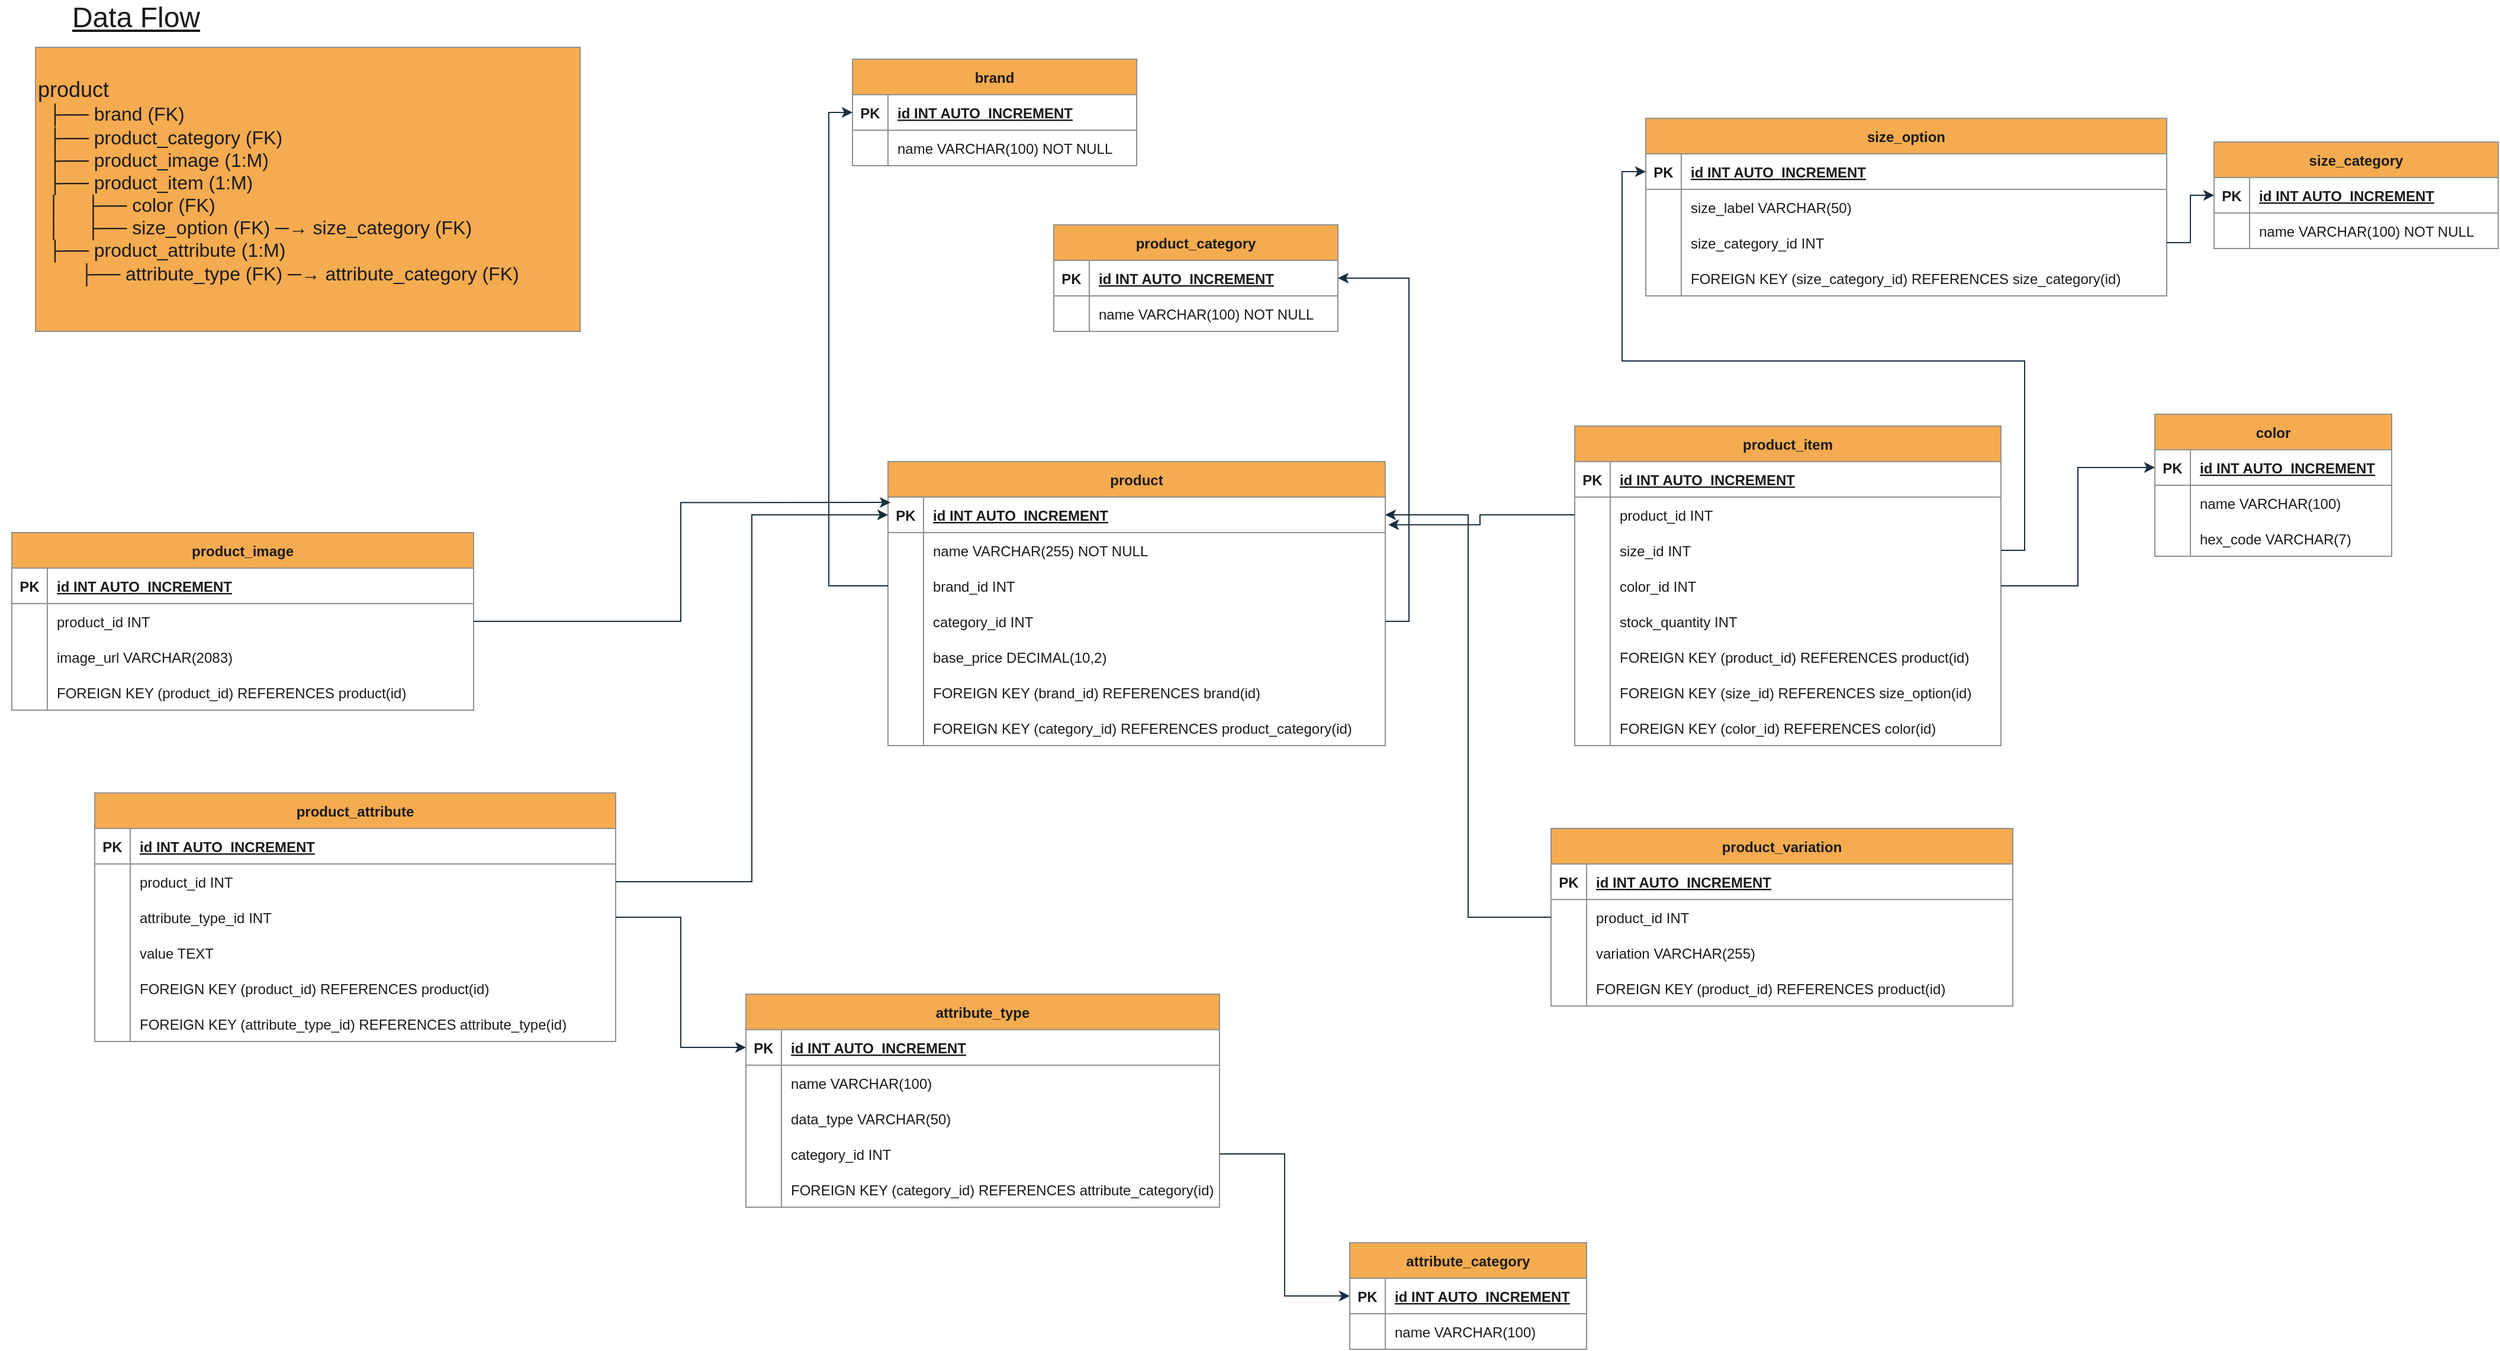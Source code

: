 <mxfile version="26.2.14">
  <diagram name="Page-1" id="DnL5yMCJcYhRxCnbb9Uo">
    <mxGraphModel dx="4866" dy="1322" grid="1" gridSize="10" guides="1" tooltips="1" connect="1" arrows="1" fold="1" page="1" pageScale="1" pageWidth="850" pageHeight="1100" background="light-dark(#FFFFFF,#000000)" math="0" shadow="0" adaptiveColors="auto">
      <root>
        <mxCell id="0" />
        <mxCell id="1" parent="0" />
        <mxCell id="SKyZm8TDrPNqAkQpwLta-1" value="brand" style="shape=table;startSize=30;container=1;collapsible=1;childLayout=tableLayout;fixedRows=1;rowLines=0;fontStyle=1;align=center;resizeLast=1;labelBackgroundColor=none;fillColor=#F5AB50;strokeColor=#909090;fontColor=#1A1A1A;" parent="1" vertex="1">
          <mxGeometry x="-1340" y="60" width="240" height="90" as="geometry" />
        </mxCell>
        <mxCell id="SKyZm8TDrPNqAkQpwLta-2" value="" style="shape=tableRow;horizontal=0;startSize=0;swimlaneHead=0;swimlaneBody=0;fillColor=none;collapsible=0;dropTarget=0;points=[[0,0.5],[1,0.5]];portConstraint=eastwest;strokeColor=#909090;top=0;left=0;right=0;bottom=1;labelBackgroundColor=none;fontColor=#1A1A1A;" parent="SKyZm8TDrPNqAkQpwLta-1" vertex="1">
          <mxGeometry y="30" width="240" height="30" as="geometry" />
        </mxCell>
        <mxCell id="SKyZm8TDrPNqAkQpwLta-3" value="PK" style="shape=partialRectangle;overflow=hidden;connectable=0;fillColor=none;strokeColor=#909090;top=0;left=0;bottom=0;right=0;fontStyle=1;labelBackgroundColor=none;fontColor=#1A1A1A;" parent="SKyZm8TDrPNqAkQpwLta-2" vertex="1">
          <mxGeometry width="30" height="30" as="geometry">
            <mxRectangle width="30" height="30" as="alternateBounds" />
          </mxGeometry>
        </mxCell>
        <mxCell id="SKyZm8TDrPNqAkQpwLta-4" value="id INT AUTO_INCREMENT " style="shape=partialRectangle;overflow=hidden;connectable=0;fillColor=none;align=left;strokeColor=#909090;top=0;left=0;bottom=0;right=0;spacingLeft=6;fontStyle=5;labelBackgroundColor=none;fontColor=#1A1A1A;" parent="SKyZm8TDrPNqAkQpwLta-2" vertex="1">
          <mxGeometry x="30" width="210" height="30" as="geometry">
            <mxRectangle width="210" height="30" as="alternateBounds" />
          </mxGeometry>
        </mxCell>
        <mxCell id="SKyZm8TDrPNqAkQpwLta-5" value="" style="shape=tableRow;horizontal=0;startSize=0;swimlaneHead=0;swimlaneBody=0;fillColor=none;collapsible=0;dropTarget=0;points=[[0,0.5],[1,0.5]];portConstraint=eastwest;strokeColor=#909090;top=0;left=0;right=0;bottom=0;labelBackgroundColor=none;fontColor=#1A1A1A;" parent="SKyZm8TDrPNqAkQpwLta-1" vertex="1">
          <mxGeometry y="60" width="240" height="30" as="geometry" />
        </mxCell>
        <mxCell id="SKyZm8TDrPNqAkQpwLta-6" value="" style="shape=partialRectangle;overflow=hidden;connectable=0;fillColor=none;strokeColor=#909090;top=0;left=0;bottom=0;right=0;labelBackgroundColor=none;fontColor=#1A1A1A;" parent="SKyZm8TDrPNqAkQpwLta-5" vertex="1">
          <mxGeometry width="30" height="30" as="geometry">
            <mxRectangle width="30" height="30" as="alternateBounds" />
          </mxGeometry>
        </mxCell>
        <mxCell id="SKyZm8TDrPNqAkQpwLta-7" value="name VARCHAR(100) NOT NULL" style="shape=partialRectangle;overflow=hidden;connectable=0;fillColor=none;align=left;strokeColor=#909090;top=0;left=0;bottom=0;right=0;spacingLeft=6;labelBackgroundColor=none;fontColor=#1A1A1A;" parent="SKyZm8TDrPNqAkQpwLta-5" vertex="1">
          <mxGeometry x="30" width="210" height="30" as="geometry">
            <mxRectangle width="210" height="30" as="alternateBounds" />
          </mxGeometry>
        </mxCell>
        <mxCell id="SKyZm8TDrPNqAkQpwLta-8" value="product_category" style="shape=table;startSize=30;container=1;collapsible=1;childLayout=tableLayout;fixedRows=1;rowLines=0;fontStyle=1;align=center;resizeLast=1;labelBackgroundColor=none;fillColor=#F5AB50;strokeColor=#909090;fontColor=#1A1A1A;" parent="1" vertex="1">
          <mxGeometry x="-1170" y="200" width="240" height="90" as="geometry" />
        </mxCell>
        <mxCell id="SKyZm8TDrPNqAkQpwLta-9" value="" style="shape=tableRow;horizontal=0;startSize=0;swimlaneHead=0;swimlaneBody=0;fillColor=none;collapsible=0;dropTarget=0;points=[[0,0.5],[1,0.5]];portConstraint=eastwest;strokeColor=#909090;top=0;left=0;right=0;bottom=1;labelBackgroundColor=none;fontColor=#1A1A1A;" parent="SKyZm8TDrPNqAkQpwLta-8" vertex="1">
          <mxGeometry y="30" width="240" height="30" as="geometry" />
        </mxCell>
        <mxCell id="SKyZm8TDrPNqAkQpwLta-10" value="PK" style="shape=partialRectangle;overflow=hidden;connectable=0;fillColor=none;strokeColor=#909090;top=0;left=0;bottom=0;right=0;fontStyle=1;labelBackgroundColor=none;fontColor=#1A1A1A;" parent="SKyZm8TDrPNqAkQpwLta-9" vertex="1">
          <mxGeometry width="30" height="30" as="geometry">
            <mxRectangle width="30" height="30" as="alternateBounds" />
          </mxGeometry>
        </mxCell>
        <mxCell id="SKyZm8TDrPNqAkQpwLta-11" value="id INT AUTO_INCREMENT " style="shape=partialRectangle;overflow=hidden;connectable=0;fillColor=none;align=left;strokeColor=#909090;top=0;left=0;bottom=0;right=0;spacingLeft=6;fontStyle=5;labelBackgroundColor=none;fontColor=#1A1A1A;" parent="SKyZm8TDrPNqAkQpwLta-9" vertex="1">
          <mxGeometry x="30" width="210" height="30" as="geometry">
            <mxRectangle width="210" height="30" as="alternateBounds" />
          </mxGeometry>
        </mxCell>
        <mxCell id="SKyZm8TDrPNqAkQpwLta-12" value="" style="shape=tableRow;horizontal=0;startSize=0;swimlaneHead=0;swimlaneBody=0;fillColor=none;collapsible=0;dropTarget=0;points=[[0,0.5],[1,0.5]];portConstraint=eastwest;strokeColor=#909090;top=0;left=0;right=0;bottom=0;labelBackgroundColor=none;fontColor=#1A1A1A;" parent="SKyZm8TDrPNqAkQpwLta-8" vertex="1">
          <mxGeometry y="60" width="240" height="30" as="geometry" />
        </mxCell>
        <mxCell id="SKyZm8TDrPNqAkQpwLta-13" value="" style="shape=partialRectangle;overflow=hidden;connectable=0;fillColor=none;strokeColor=#909090;top=0;left=0;bottom=0;right=0;labelBackgroundColor=none;fontColor=#1A1A1A;" parent="SKyZm8TDrPNqAkQpwLta-12" vertex="1">
          <mxGeometry width="30" height="30" as="geometry">
            <mxRectangle width="30" height="30" as="alternateBounds" />
          </mxGeometry>
        </mxCell>
        <mxCell id="SKyZm8TDrPNqAkQpwLta-14" value="name VARCHAR(100) NOT NULL" style="shape=partialRectangle;overflow=hidden;connectable=0;fillColor=none;align=left;strokeColor=#909090;top=0;left=0;bottom=0;right=0;spacingLeft=6;labelBackgroundColor=none;fontColor=#1A1A1A;" parent="SKyZm8TDrPNqAkQpwLta-12" vertex="1">
          <mxGeometry x="30" width="210" height="30" as="geometry">
            <mxRectangle width="210" height="30" as="alternateBounds" />
          </mxGeometry>
        </mxCell>
        <mxCell id="SKyZm8TDrPNqAkQpwLta-15" value="product" style="shape=table;startSize=30;container=1;collapsible=1;childLayout=tableLayout;fixedRows=1;rowLines=0;fontStyle=1;align=center;resizeLast=1;labelBackgroundColor=none;fillColor=#F5AB50;strokeColor=#909090;fontColor=#1A1A1A;" parent="1" vertex="1">
          <mxGeometry x="-1310" y="400" width="420" height="240" as="geometry" />
        </mxCell>
        <mxCell id="SKyZm8TDrPNqAkQpwLta-16" value="" style="shape=tableRow;horizontal=0;startSize=0;swimlaneHead=0;swimlaneBody=0;fillColor=none;collapsible=0;dropTarget=0;points=[[0,0.5],[1,0.5]];portConstraint=eastwest;strokeColor=#909090;top=0;left=0;right=0;bottom=1;labelBackgroundColor=none;fontColor=#1A1A1A;" parent="SKyZm8TDrPNqAkQpwLta-15" vertex="1">
          <mxGeometry y="30" width="420" height="30" as="geometry" />
        </mxCell>
        <mxCell id="SKyZm8TDrPNqAkQpwLta-17" value="PK" style="shape=partialRectangle;overflow=hidden;connectable=0;fillColor=none;strokeColor=#909090;top=0;left=0;bottom=0;right=0;fontStyle=1;labelBackgroundColor=none;fontColor=#1A1A1A;" parent="SKyZm8TDrPNqAkQpwLta-16" vertex="1">
          <mxGeometry width="30" height="30" as="geometry">
            <mxRectangle width="30" height="30" as="alternateBounds" />
          </mxGeometry>
        </mxCell>
        <mxCell id="SKyZm8TDrPNqAkQpwLta-18" value="id INT AUTO_INCREMENT " style="shape=partialRectangle;overflow=hidden;connectable=0;fillColor=none;align=left;strokeColor=#909090;top=0;left=0;bottom=0;right=0;spacingLeft=6;fontStyle=5;labelBackgroundColor=none;fontColor=#1A1A1A;" parent="SKyZm8TDrPNqAkQpwLta-16" vertex="1">
          <mxGeometry x="30" width="390" height="30" as="geometry">
            <mxRectangle width="390" height="30" as="alternateBounds" />
          </mxGeometry>
        </mxCell>
        <mxCell id="SKyZm8TDrPNqAkQpwLta-19" value="" style="shape=tableRow;horizontal=0;startSize=0;swimlaneHead=0;swimlaneBody=0;fillColor=none;collapsible=0;dropTarget=0;points=[[0,0.5],[1,0.5]];portConstraint=eastwest;strokeColor=#909090;top=0;left=0;right=0;bottom=0;labelBackgroundColor=none;fontColor=#1A1A1A;" parent="SKyZm8TDrPNqAkQpwLta-15" vertex="1">
          <mxGeometry y="60" width="420" height="30" as="geometry" />
        </mxCell>
        <mxCell id="SKyZm8TDrPNqAkQpwLta-20" value="" style="shape=partialRectangle;overflow=hidden;connectable=0;fillColor=none;strokeColor=#909090;top=0;left=0;bottom=0;right=0;labelBackgroundColor=none;fontColor=#1A1A1A;" parent="SKyZm8TDrPNqAkQpwLta-19" vertex="1">
          <mxGeometry width="30" height="30" as="geometry">
            <mxRectangle width="30" height="30" as="alternateBounds" />
          </mxGeometry>
        </mxCell>
        <mxCell id="SKyZm8TDrPNqAkQpwLta-21" value="name VARCHAR(255) NOT NULL" style="shape=partialRectangle;overflow=hidden;connectable=0;fillColor=none;align=left;strokeColor=#909090;top=0;left=0;bottom=0;right=0;spacingLeft=6;labelBackgroundColor=none;fontColor=#1A1A1A;" parent="SKyZm8TDrPNqAkQpwLta-19" vertex="1">
          <mxGeometry x="30" width="390" height="30" as="geometry">
            <mxRectangle width="390" height="30" as="alternateBounds" />
          </mxGeometry>
        </mxCell>
        <mxCell id="SKyZm8TDrPNqAkQpwLta-22" value="" style="shape=tableRow;horizontal=0;startSize=0;swimlaneHead=0;swimlaneBody=0;fillColor=none;collapsible=0;dropTarget=0;points=[[0,0.5],[1,0.5]];portConstraint=eastwest;strokeColor=#909090;top=0;left=0;right=0;bottom=0;labelBackgroundColor=none;fontColor=#1A1A1A;" parent="SKyZm8TDrPNqAkQpwLta-15" vertex="1">
          <mxGeometry y="90" width="420" height="30" as="geometry" />
        </mxCell>
        <mxCell id="SKyZm8TDrPNqAkQpwLta-23" value="" style="shape=partialRectangle;overflow=hidden;connectable=0;fillColor=none;strokeColor=#909090;top=0;left=0;bottom=0;right=0;labelBackgroundColor=none;fontColor=#1A1A1A;" parent="SKyZm8TDrPNqAkQpwLta-22" vertex="1">
          <mxGeometry width="30" height="30" as="geometry">
            <mxRectangle width="30" height="30" as="alternateBounds" />
          </mxGeometry>
        </mxCell>
        <mxCell id="SKyZm8TDrPNqAkQpwLta-24" value="brand_id INT" style="shape=partialRectangle;overflow=hidden;connectable=0;fillColor=none;align=left;strokeColor=#909090;top=0;left=0;bottom=0;right=0;spacingLeft=6;labelBackgroundColor=none;fontColor=#1A1A1A;" parent="SKyZm8TDrPNqAkQpwLta-22" vertex="1">
          <mxGeometry x="30" width="390" height="30" as="geometry">
            <mxRectangle width="390" height="30" as="alternateBounds" />
          </mxGeometry>
        </mxCell>
        <mxCell id="SKyZm8TDrPNqAkQpwLta-25" value="" style="shape=tableRow;horizontal=0;startSize=0;swimlaneHead=0;swimlaneBody=0;fillColor=none;collapsible=0;dropTarget=0;points=[[0,0.5],[1,0.5]];portConstraint=eastwest;strokeColor=#909090;top=0;left=0;right=0;bottom=0;labelBackgroundColor=none;fontColor=#1A1A1A;" parent="SKyZm8TDrPNqAkQpwLta-15" vertex="1">
          <mxGeometry y="120" width="420" height="30" as="geometry" />
        </mxCell>
        <mxCell id="SKyZm8TDrPNqAkQpwLta-26" value="" style="shape=partialRectangle;overflow=hidden;connectable=0;fillColor=none;strokeColor=#909090;top=0;left=0;bottom=0;right=0;labelBackgroundColor=none;fontColor=#1A1A1A;" parent="SKyZm8TDrPNqAkQpwLta-25" vertex="1">
          <mxGeometry width="30" height="30" as="geometry">
            <mxRectangle width="30" height="30" as="alternateBounds" />
          </mxGeometry>
        </mxCell>
        <mxCell id="SKyZm8TDrPNqAkQpwLta-27" value="category_id INT" style="shape=partialRectangle;overflow=hidden;connectable=0;fillColor=none;align=left;strokeColor=#909090;top=0;left=0;bottom=0;right=0;spacingLeft=6;labelBackgroundColor=none;fontColor=#1A1A1A;" parent="SKyZm8TDrPNqAkQpwLta-25" vertex="1">
          <mxGeometry x="30" width="390" height="30" as="geometry">
            <mxRectangle width="390" height="30" as="alternateBounds" />
          </mxGeometry>
        </mxCell>
        <mxCell id="SKyZm8TDrPNqAkQpwLta-28" value="" style="shape=tableRow;horizontal=0;startSize=0;swimlaneHead=0;swimlaneBody=0;fillColor=none;collapsible=0;dropTarget=0;points=[[0,0.5],[1,0.5]];portConstraint=eastwest;strokeColor=#909090;top=0;left=0;right=0;bottom=0;labelBackgroundColor=none;fontColor=#1A1A1A;" parent="SKyZm8TDrPNqAkQpwLta-15" vertex="1">
          <mxGeometry y="150" width="420" height="30" as="geometry" />
        </mxCell>
        <mxCell id="SKyZm8TDrPNqAkQpwLta-29" value="" style="shape=partialRectangle;overflow=hidden;connectable=0;fillColor=none;strokeColor=#909090;top=0;left=0;bottom=0;right=0;labelBackgroundColor=none;fontColor=#1A1A1A;" parent="SKyZm8TDrPNqAkQpwLta-28" vertex="1">
          <mxGeometry width="30" height="30" as="geometry">
            <mxRectangle width="30" height="30" as="alternateBounds" />
          </mxGeometry>
        </mxCell>
        <mxCell id="SKyZm8TDrPNqAkQpwLta-30" value="base_price DECIMAL(10,2)" style="shape=partialRectangle;overflow=hidden;connectable=0;fillColor=none;align=left;strokeColor=#909090;top=0;left=0;bottom=0;right=0;spacingLeft=6;labelBackgroundColor=none;fontColor=#1A1A1A;" parent="SKyZm8TDrPNqAkQpwLta-28" vertex="1">
          <mxGeometry x="30" width="390" height="30" as="geometry">
            <mxRectangle width="390" height="30" as="alternateBounds" />
          </mxGeometry>
        </mxCell>
        <mxCell id="SKyZm8TDrPNqAkQpwLta-31" value="" style="shape=tableRow;horizontal=0;startSize=0;swimlaneHead=0;swimlaneBody=0;fillColor=none;collapsible=0;dropTarget=0;points=[[0,0.5],[1,0.5]];portConstraint=eastwest;strokeColor=#909090;top=0;left=0;right=0;bottom=0;labelBackgroundColor=none;fontColor=#1A1A1A;" parent="SKyZm8TDrPNqAkQpwLta-15" vertex="1">
          <mxGeometry y="180" width="420" height="30" as="geometry" />
        </mxCell>
        <mxCell id="SKyZm8TDrPNqAkQpwLta-32" value="" style="shape=partialRectangle;overflow=hidden;connectable=0;fillColor=none;strokeColor=#909090;top=0;left=0;bottom=0;right=0;labelBackgroundColor=none;fontColor=#1A1A1A;" parent="SKyZm8TDrPNqAkQpwLta-31" vertex="1">
          <mxGeometry width="30" height="30" as="geometry">
            <mxRectangle width="30" height="30" as="alternateBounds" />
          </mxGeometry>
        </mxCell>
        <mxCell id="SKyZm8TDrPNqAkQpwLta-33" value="FOREIGN KEY (brand_id) REFERENCES brand(id)" style="shape=partialRectangle;overflow=hidden;connectable=0;fillColor=none;align=left;strokeColor=#909090;top=0;left=0;bottom=0;right=0;spacingLeft=6;labelBackgroundColor=none;fontColor=#1A1A1A;" parent="SKyZm8TDrPNqAkQpwLta-31" vertex="1">
          <mxGeometry x="30" width="390" height="30" as="geometry">
            <mxRectangle width="390" height="30" as="alternateBounds" />
          </mxGeometry>
        </mxCell>
        <mxCell id="SKyZm8TDrPNqAkQpwLta-34" value="" style="shape=tableRow;horizontal=0;startSize=0;swimlaneHead=0;swimlaneBody=0;fillColor=none;collapsible=0;dropTarget=0;points=[[0,0.5],[1,0.5]];portConstraint=eastwest;strokeColor=#909090;top=0;left=0;right=0;bottom=0;labelBackgroundColor=none;fontColor=#1A1A1A;" parent="SKyZm8TDrPNqAkQpwLta-15" vertex="1">
          <mxGeometry y="210" width="420" height="30" as="geometry" />
        </mxCell>
        <mxCell id="SKyZm8TDrPNqAkQpwLta-35" value="" style="shape=partialRectangle;overflow=hidden;connectable=0;fillColor=none;strokeColor=#909090;top=0;left=0;bottom=0;right=0;labelBackgroundColor=none;fontColor=#1A1A1A;" parent="SKyZm8TDrPNqAkQpwLta-34" vertex="1">
          <mxGeometry width="30" height="30" as="geometry">
            <mxRectangle width="30" height="30" as="alternateBounds" />
          </mxGeometry>
        </mxCell>
        <mxCell id="SKyZm8TDrPNqAkQpwLta-36" value="FOREIGN KEY (category_id) REFERENCES product_category(id)" style="shape=partialRectangle;overflow=hidden;connectable=0;fillColor=none;align=left;strokeColor=#909090;top=0;left=0;bottom=0;right=0;spacingLeft=6;labelBackgroundColor=none;fontColor=#1A1A1A;" parent="SKyZm8TDrPNqAkQpwLta-34" vertex="1">
          <mxGeometry x="30" width="390" height="30" as="geometry">
            <mxRectangle width="390" height="30" as="alternateBounds" />
          </mxGeometry>
        </mxCell>
        <mxCell id="SKyZm8TDrPNqAkQpwLta-37" value="size_category" style="shape=table;startSize=30;container=1;collapsible=1;childLayout=tableLayout;fixedRows=1;rowLines=0;fontStyle=1;align=center;resizeLast=1;labelBackgroundColor=none;fillColor=#F5AB50;strokeColor=#909090;fontColor=#1A1A1A;" parent="1" vertex="1">
          <mxGeometry x="-190" y="130" width="240" height="90" as="geometry" />
        </mxCell>
        <mxCell id="SKyZm8TDrPNqAkQpwLta-38" value="" style="shape=tableRow;horizontal=0;startSize=0;swimlaneHead=0;swimlaneBody=0;fillColor=none;collapsible=0;dropTarget=0;points=[[0,0.5],[1,0.5]];portConstraint=eastwest;strokeColor=#909090;top=0;left=0;right=0;bottom=1;labelBackgroundColor=none;fontColor=#1A1A1A;" parent="SKyZm8TDrPNqAkQpwLta-37" vertex="1">
          <mxGeometry y="30" width="240" height="30" as="geometry" />
        </mxCell>
        <mxCell id="SKyZm8TDrPNqAkQpwLta-39" value="PK" style="shape=partialRectangle;overflow=hidden;connectable=0;fillColor=none;strokeColor=#909090;top=0;left=0;bottom=0;right=0;fontStyle=1;labelBackgroundColor=none;fontColor=#1A1A1A;" parent="SKyZm8TDrPNqAkQpwLta-38" vertex="1">
          <mxGeometry width="30" height="30" as="geometry">
            <mxRectangle width="30" height="30" as="alternateBounds" />
          </mxGeometry>
        </mxCell>
        <mxCell id="SKyZm8TDrPNqAkQpwLta-40" value="id INT AUTO_INCREMENT " style="shape=partialRectangle;overflow=hidden;connectable=0;fillColor=none;align=left;strokeColor=#909090;top=0;left=0;bottom=0;right=0;spacingLeft=6;fontStyle=5;labelBackgroundColor=none;fontColor=#1A1A1A;" parent="SKyZm8TDrPNqAkQpwLta-38" vertex="1">
          <mxGeometry x="30" width="210" height="30" as="geometry">
            <mxRectangle width="210" height="30" as="alternateBounds" />
          </mxGeometry>
        </mxCell>
        <mxCell id="SKyZm8TDrPNqAkQpwLta-41" value="" style="shape=tableRow;horizontal=0;startSize=0;swimlaneHead=0;swimlaneBody=0;fillColor=none;collapsible=0;dropTarget=0;points=[[0,0.5],[1,0.5]];portConstraint=eastwest;strokeColor=#909090;top=0;left=0;right=0;bottom=0;labelBackgroundColor=none;fontColor=#1A1A1A;" parent="SKyZm8TDrPNqAkQpwLta-37" vertex="1">
          <mxGeometry y="60" width="240" height="30" as="geometry" />
        </mxCell>
        <mxCell id="SKyZm8TDrPNqAkQpwLta-42" value="" style="shape=partialRectangle;overflow=hidden;connectable=0;fillColor=none;strokeColor=#909090;top=0;left=0;bottom=0;right=0;labelBackgroundColor=none;fontColor=#1A1A1A;" parent="SKyZm8TDrPNqAkQpwLta-41" vertex="1">
          <mxGeometry width="30" height="30" as="geometry">
            <mxRectangle width="30" height="30" as="alternateBounds" />
          </mxGeometry>
        </mxCell>
        <mxCell id="SKyZm8TDrPNqAkQpwLta-43" value="name VARCHAR(100) NOT NULL" style="shape=partialRectangle;overflow=hidden;connectable=0;fillColor=none;align=left;strokeColor=#909090;top=0;left=0;bottom=0;right=0;spacingLeft=6;labelBackgroundColor=none;fontColor=#1A1A1A;" parent="SKyZm8TDrPNqAkQpwLta-41" vertex="1">
          <mxGeometry x="30" width="210" height="30" as="geometry">
            <mxRectangle width="210" height="30" as="alternateBounds" />
          </mxGeometry>
        </mxCell>
        <mxCell id="SKyZm8TDrPNqAkQpwLta-44" value="size_option" style="shape=table;startSize=30;container=1;collapsible=1;childLayout=tableLayout;fixedRows=1;rowLines=0;fontStyle=1;align=center;resizeLast=1;labelBackgroundColor=none;fillColor=#F5AB50;strokeColor=#909090;fontColor=#1A1A1A;" parent="1" vertex="1">
          <mxGeometry x="-670" y="110" width="440" height="150" as="geometry" />
        </mxCell>
        <mxCell id="SKyZm8TDrPNqAkQpwLta-45" value="" style="shape=tableRow;horizontal=0;startSize=0;swimlaneHead=0;swimlaneBody=0;fillColor=none;collapsible=0;dropTarget=0;points=[[0,0.5],[1,0.5]];portConstraint=eastwest;strokeColor=#909090;top=0;left=0;right=0;bottom=1;labelBackgroundColor=none;fontColor=#1A1A1A;" parent="SKyZm8TDrPNqAkQpwLta-44" vertex="1">
          <mxGeometry y="30" width="440" height="30" as="geometry" />
        </mxCell>
        <mxCell id="SKyZm8TDrPNqAkQpwLta-46" value="PK" style="shape=partialRectangle;overflow=hidden;connectable=0;fillColor=none;strokeColor=#909090;top=0;left=0;bottom=0;right=0;fontStyle=1;labelBackgroundColor=none;fontColor=#1A1A1A;" parent="SKyZm8TDrPNqAkQpwLta-45" vertex="1">
          <mxGeometry width="30" height="30" as="geometry">
            <mxRectangle width="30" height="30" as="alternateBounds" />
          </mxGeometry>
        </mxCell>
        <mxCell id="SKyZm8TDrPNqAkQpwLta-47" value="id INT AUTO_INCREMENT " style="shape=partialRectangle;overflow=hidden;connectable=0;fillColor=none;align=left;strokeColor=#909090;top=0;left=0;bottom=0;right=0;spacingLeft=6;fontStyle=5;labelBackgroundColor=none;fontColor=#1A1A1A;" parent="SKyZm8TDrPNqAkQpwLta-45" vertex="1">
          <mxGeometry x="30" width="410" height="30" as="geometry">
            <mxRectangle width="410" height="30" as="alternateBounds" />
          </mxGeometry>
        </mxCell>
        <mxCell id="SKyZm8TDrPNqAkQpwLta-48" value="" style="shape=tableRow;horizontal=0;startSize=0;swimlaneHead=0;swimlaneBody=0;fillColor=none;collapsible=0;dropTarget=0;points=[[0,0.5],[1,0.5]];portConstraint=eastwest;strokeColor=#909090;top=0;left=0;right=0;bottom=0;labelBackgroundColor=none;fontColor=#1A1A1A;" parent="SKyZm8TDrPNqAkQpwLta-44" vertex="1">
          <mxGeometry y="60" width="440" height="30" as="geometry" />
        </mxCell>
        <mxCell id="SKyZm8TDrPNqAkQpwLta-49" value="" style="shape=partialRectangle;overflow=hidden;connectable=0;fillColor=none;strokeColor=#909090;top=0;left=0;bottom=0;right=0;labelBackgroundColor=none;fontColor=#1A1A1A;" parent="SKyZm8TDrPNqAkQpwLta-48" vertex="1">
          <mxGeometry width="30" height="30" as="geometry">
            <mxRectangle width="30" height="30" as="alternateBounds" />
          </mxGeometry>
        </mxCell>
        <mxCell id="SKyZm8TDrPNqAkQpwLta-50" value="size_label VARCHAR(50)" style="shape=partialRectangle;overflow=hidden;connectable=0;fillColor=none;align=left;strokeColor=#909090;top=0;left=0;bottom=0;right=0;spacingLeft=6;labelBackgroundColor=none;fontColor=#1A1A1A;" parent="SKyZm8TDrPNqAkQpwLta-48" vertex="1">
          <mxGeometry x="30" width="410" height="30" as="geometry">
            <mxRectangle width="410" height="30" as="alternateBounds" />
          </mxGeometry>
        </mxCell>
        <mxCell id="SKyZm8TDrPNqAkQpwLta-51" value="" style="shape=tableRow;horizontal=0;startSize=0;swimlaneHead=0;swimlaneBody=0;fillColor=none;collapsible=0;dropTarget=0;points=[[0,0.5],[1,0.5]];portConstraint=eastwest;strokeColor=#909090;top=0;left=0;right=0;bottom=0;labelBackgroundColor=none;fontColor=#1A1A1A;" parent="SKyZm8TDrPNqAkQpwLta-44" vertex="1">
          <mxGeometry y="90" width="440" height="30" as="geometry" />
        </mxCell>
        <mxCell id="SKyZm8TDrPNqAkQpwLta-52" value="" style="shape=partialRectangle;overflow=hidden;connectable=0;fillColor=none;strokeColor=#909090;top=0;left=0;bottom=0;right=0;labelBackgroundColor=none;fontColor=#1A1A1A;" parent="SKyZm8TDrPNqAkQpwLta-51" vertex="1">
          <mxGeometry width="30" height="30" as="geometry">
            <mxRectangle width="30" height="30" as="alternateBounds" />
          </mxGeometry>
        </mxCell>
        <mxCell id="SKyZm8TDrPNqAkQpwLta-53" value="size_category_id INT" style="shape=partialRectangle;overflow=hidden;connectable=0;fillColor=none;align=left;strokeColor=#909090;top=0;left=0;bottom=0;right=0;spacingLeft=6;labelBackgroundColor=none;fontColor=#1A1A1A;" parent="SKyZm8TDrPNqAkQpwLta-51" vertex="1">
          <mxGeometry x="30" width="410" height="30" as="geometry">
            <mxRectangle width="410" height="30" as="alternateBounds" />
          </mxGeometry>
        </mxCell>
        <mxCell id="SKyZm8TDrPNqAkQpwLta-54" value="" style="shape=tableRow;horizontal=0;startSize=0;swimlaneHead=0;swimlaneBody=0;fillColor=none;collapsible=0;dropTarget=0;points=[[0,0.5],[1,0.5]];portConstraint=eastwest;strokeColor=#909090;top=0;left=0;right=0;bottom=0;labelBackgroundColor=none;fontColor=#1A1A1A;" parent="SKyZm8TDrPNqAkQpwLta-44" vertex="1">
          <mxGeometry y="120" width="440" height="30" as="geometry" />
        </mxCell>
        <mxCell id="SKyZm8TDrPNqAkQpwLta-55" value="" style="shape=partialRectangle;overflow=hidden;connectable=0;fillColor=none;strokeColor=#909090;top=0;left=0;bottom=0;right=0;labelBackgroundColor=none;fontColor=#1A1A1A;" parent="SKyZm8TDrPNqAkQpwLta-54" vertex="1">
          <mxGeometry width="30" height="30" as="geometry">
            <mxRectangle width="30" height="30" as="alternateBounds" />
          </mxGeometry>
        </mxCell>
        <mxCell id="SKyZm8TDrPNqAkQpwLta-56" value="FOREIGN KEY (size_category_id) REFERENCES size_category(id)" style="shape=partialRectangle;overflow=hidden;connectable=0;fillColor=none;align=left;strokeColor=#909090;top=0;left=0;bottom=0;right=0;spacingLeft=6;labelBackgroundColor=none;fontColor=#1A1A1A;" parent="SKyZm8TDrPNqAkQpwLta-54" vertex="1">
          <mxGeometry x="30" width="410" height="30" as="geometry">
            <mxRectangle width="410" height="30" as="alternateBounds" />
          </mxGeometry>
        </mxCell>
        <mxCell id="SKyZm8TDrPNqAkQpwLta-57" value="color" style="shape=table;startSize=30;container=1;collapsible=1;childLayout=tableLayout;fixedRows=1;rowLines=0;fontStyle=1;align=center;resizeLast=1;labelBackgroundColor=none;fillColor=#F5AB50;strokeColor=#909090;fontColor=#1A1A1A;" parent="1" vertex="1">
          <mxGeometry x="-240" y="360" width="200" height="120" as="geometry" />
        </mxCell>
        <mxCell id="SKyZm8TDrPNqAkQpwLta-58" value="" style="shape=tableRow;horizontal=0;startSize=0;swimlaneHead=0;swimlaneBody=0;fillColor=none;collapsible=0;dropTarget=0;points=[[0,0.5],[1,0.5]];portConstraint=eastwest;strokeColor=#909090;top=0;left=0;right=0;bottom=1;labelBackgroundColor=none;fontColor=#1A1A1A;" parent="SKyZm8TDrPNqAkQpwLta-57" vertex="1">
          <mxGeometry y="30" width="200" height="30" as="geometry" />
        </mxCell>
        <mxCell id="SKyZm8TDrPNqAkQpwLta-59" value="PK" style="shape=partialRectangle;overflow=hidden;connectable=0;fillColor=none;strokeColor=#909090;top=0;left=0;bottom=0;right=0;fontStyle=1;labelBackgroundColor=none;fontColor=#1A1A1A;" parent="SKyZm8TDrPNqAkQpwLta-58" vertex="1">
          <mxGeometry width="30" height="30" as="geometry">
            <mxRectangle width="30" height="30" as="alternateBounds" />
          </mxGeometry>
        </mxCell>
        <mxCell id="SKyZm8TDrPNqAkQpwLta-60" value="id INT AUTO_INCREMENT " style="shape=partialRectangle;overflow=hidden;connectable=0;fillColor=none;align=left;strokeColor=#909090;top=0;left=0;bottom=0;right=0;spacingLeft=6;fontStyle=5;labelBackgroundColor=none;fontColor=#1A1A1A;" parent="SKyZm8TDrPNqAkQpwLta-58" vertex="1">
          <mxGeometry x="30" width="170" height="30" as="geometry">
            <mxRectangle width="170" height="30" as="alternateBounds" />
          </mxGeometry>
        </mxCell>
        <mxCell id="SKyZm8TDrPNqAkQpwLta-61" value="" style="shape=tableRow;horizontal=0;startSize=0;swimlaneHead=0;swimlaneBody=0;fillColor=none;collapsible=0;dropTarget=0;points=[[0,0.5],[1,0.5]];portConstraint=eastwest;strokeColor=#909090;top=0;left=0;right=0;bottom=0;labelBackgroundColor=none;fontColor=#1A1A1A;" parent="SKyZm8TDrPNqAkQpwLta-57" vertex="1">
          <mxGeometry y="60" width="200" height="30" as="geometry" />
        </mxCell>
        <mxCell id="SKyZm8TDrPNqAkQpwLta-62" value="" style="shape=partialRectangle;overflow=hidden;connectable=0;fillColor=none;strokeColor=#909090;top=0;left=0;bottom=0;right=0;labelBackgroundColor=none;fontColor=#1A1A1A;" parent="SKyZm8TDrPNqAkQpwLta-61" vertex="1">
          <mxGeometry width="30" height="30" as="geometry">
            <mxRectangle width="30" height="30" as="alternateBounds" />
          </mxGeometry>
        </mxCell>
        <mxCell id="SKyZm8TDrPNqAkQpwLta-63" value="name VARCHAR(100)" style="shape=partialRectangle;overflow=hidden;connectable=0;fillColor=none;align=left;strokeColor=#909090;top=0;left=0;bottom=0;right=0;spacingLeft=6;labelBackgroundColor=none;fontColor=#1A1A1A;" parent="SKyZm8TDrPNqAkQpwLta-61" vertex="1">
          <mxGeometry x="30" width="170" height="30" as="geometry">
            <mxRectangle width="170" height="30" as="alternateBounds" />
          </mxGeometry>
        </mxCell>
        <mxCell id="SKyZm8TDrPNqAkQpwLta-64" value="" style="shape=tableRow;horizontal=0;startSize=0;swimlaneHead=0;swimlaneBody=0;fillColor=none;collapsible=0;dropTarget=0;points=[[0,0.5],[1,0.5]];portConstraint=eastwest;strokeColor=#909090;top=0;left=0;right=0;bottom=0;labelBackgroundColor=none;fontColor=#1A1A1A;" parent="SKyZm8TDrPNqAkQpwLta-57" vertex="1">
          <mxGeometry y="90" width="200" height="30" as="geometry" />
        </mxCell>
        <mxCell id="SKyZm8TDrPNqAkQpwLta-65" value="" style="shape=partialRectangle;overflow=hidden;connectable=0;fillColor=none;strokeColor=#909090;top=0;left=0;bottom=0;right=0;labelBackgroundColor=none;fontColor=#1A1A1A;" parent="SKyZm8TDrPNqAkQpwLta-64" vertex="1">
          <mxGeometry width="30" height="30" as="geometry">
            <mxRectangle width="30" height="30" as="alternateBounds" />
          </mxGeometry>
        </mxCell>
        <mxCell id="SKyZm8TDrPNqAkQpwLta-66" value="hex_code VARCHAR(7)" style="shape=partialRectangle;overflow=hidden;connectable=0;fillColor=none;align=left;strokeColor=#909090;top=0;left=0;bottom=0;right=0;spacingLeft=6;labelBackgroundColor=none;fontColor=#1A1A1A;" parent="SKyZm8TDrPNqAkQpwLta-64" vertex="1">
          <mxGeometry x="30" width="170" height="30" as="geometry">
            <mxRectangle width="170" height="30" as="alternateBounds" />
          </mxGeometry>
        </mxCell>
        <mxCell id="SKyZm8TDrPNqAkQpwLta-67" value="product_item" style="shape=table;startSize=30;container=1;collapsible=1;childLayout=tableLayout;fixedRows=1;rowLines=0;fontStyle=1;align=center;resizeLast=1;labelBackgroundColor=none;fillColor=#F5AB50;strokeColor=#909090;fontColor=#1A1A1A;" parent="1" vertex="1">
          <mxGeometry x="-730" y="370" width="360" height="270" as="geometry" />
        </mxCell>
        <mxCell id="SKyZm8TDrPNqAkQpwLta-68" value="" style="shape=tableRow;horizontal=0;startSize=0;swimlaneHead=0;swimlaneBody=0;fillColor=none;collapsible=0;dropTarget=0;points=[[0,0.5],[1,0.5]];portConstraint=eastwest;strokeColor=#909090;top=0;left=0;right=0;bottom=1;labelBackgroundColor=none;fontColor=#1A1A1A;" parent="SKyZm8TDrPNqAkQpwLta-67" vertex="1">
          <mxGeometry y="30" width="360" height="30" as="geometry" />
        </mxCell>
        <mxCell id="SKyZm8TDrPNqAkQpwLta-69" value="PK" style="shape=partialRectangle;overflow=hidden;connectable=0;fillColor=none;strokeColor=#909090;top=0;left=0;bottom=0;right=0;fontStyle=1;labelBackgroundColor=none;fontColor=#1A1A1A;" parent="SKyZm8TDrPNqAkQpwLta-68" vertex="1">
          <mxGeometry width="30" height="30" as="geometry">
            <mxRectangle width="30" height="30" as="alternateBounds" />
          </mxGeometry>
        </mxCell>
        <mxCell id="SKyZm8TDrPNqAkQpwLta-70" value="id INT AUTO_INCREMENT " style="shape=partialRectangle;overflow=hidden;connectable=0;fillColor=none;align=left;strokeColor=#909090;top=0;left=0;bottom=0;right=0;spacingLeft=6;fontStyle=5;labelBackgroundColor=none;fontColor=#1A1A1A;" parent="SKyZm8TDrPNqAkQpwLta-68" vertex="1">
          <mxGeometry x="30" width="330" height="30" as="geometry">
            <mxRectangle width="330" height="30" as="alternateBounds" />
          </mxGeometry>
        </mxCell>
        <mxCell id="SKyZm8TDrPNqAkQpwLta-71" value="" style="shape=tableRow;horizontal=0;startSize=0;swimlaneHead=0;swimlaneBody=0;fillColor=none;collapsible=0;dropTarget=0;points=[[0,0.5],[1,0.5]];portConstraint=eastwest;strokeColor=#909090;top=0;left=0;right=0;bottom=0;labelBackgroundColor=none;fontColor=#1A1A1A;" parent="SKyZm8TDrPNqAkQpwLta-67" vertex="1">
          <mxGeometry y="60" width="360" height="30" as="geometry" />
        </mxCell>
        <mxCell id="SKyZm8TDrPNqAkQpwLta-72" value="" style="shape=partialRectangle;overflow=hidden;connectable=0;fillColor=none;strokeColor=#909090;top=0;left=0;bottom=0;right=0;labelBackgroundColor=none;fontColor=#1A1A1A;" parent="SKyZm8TDrPNqAkQpwLta-71" vertex="1">
          <mxGeometry width="30" height="30" as="geometry">
            <mxRectangle width="30" height="30" as="alternateBounds" />
          </mxGeometry>
        </mxCell>
        <mxCell id="SKyZm8TDrPNqAkQpwLta-73" value="product_id INT" style="shape=partialRectangle;overflow=hidden;connectable=0;fillColor=none;align=left;strokeColor=#909090;top=0;left=0;bottom=0;right=0;spacingLeft=6;labelBackgroundColor=none;fontColor=#1A1A1A;" parent="SKyZm8TDrPNqAkQpwLta-71" vertex="1">
          <mxGeometry x="30" width="330" height="30" as="geometry">
            <mxRectangle width="330" height="30" as="alternateBounds" />
          </mxGeometry>
        </mxCell>
        <mxCell id="SKyZm8TDrPNqAkQpwLta-74" value="" style="shape=tableRow;horizontal=0;startSize=0;swimlaneHead=0;swimlaneBody=0;fillColor=none;collapsible=0;dropTarget=0;points=[[0,0.5],[1,0.5]];portConstraint=eastwest;strokeColor=#909090;top=0;left=0;right=0;bottom=0;labelBackgroundColor=none;fontColor=#1A1A1A;" parent="SKyZm8TDrPNqAkQpwLta-67" vertex="1">
          <mxGeometry y="90" width="360" height="30" as="geometry" />
        </mxCell>
        <mxCell id="SKyZm8TDrPNqAkQpwLta-75" value="" style="shape=partialRectangle;overflow=hidden;connectable=0;fillColor=none;strokeColor=#909090;top=0;left=0;bottom=0;right=0;labelBackgroundColor=none;fontColor=#1A1A1A;" parent="SKyZm8TDrPNqAkQpwLta-74" vertex="1">
          <mxGeometry width="30" height="30" as="geometry">
            <mxRectangle width="30" height="30" as="alternateBounds" />
          </mxGeometry>
        </mxCell>
        <mxCell id="SKyZm8TDrPNqAkQpwLta-76" value="size_id INT" style="shape=partialRectangle;overflow=hidden;connectable=0;fillColor=none;align=left;strokeColor=#909090;top=0;left=0;bottom=0;right=0;spacingLeft=6;labelBackgroundColor=none;fontColor=#1A1A1A;" parent="SKyZm8TDrPNqAkQpwLta-74" vertex="1">
          <mxGeometry x="30" width="330" height="30" as="geometry">
            <mxRectangle width="330" height="30" as="alternateBounds" />
          </mxGeometry>
        </mxCell>
        <mxCell id="SKyZm8TDrPNqAkQpwLta-77" value="" style="shape=tableRow;horizontal=0;startSize=0;swimlaneHead=0;swimlaneBody=0;fillColor=none;collapsible=0;dropTarget=0;points=[[0,0.5],[1,0.5]];portConstraint=eastwest;strokeColor=#909090;top=0;left=0;right=0;bottom=0;labelBackgroundColor=none;fontColor=#1A1A1A;" parent="SKyZm8TDrPNqAkQpwLta-67" vertex="1">
          <mxGeometry y="120" width="360" height="30" as="geometry" />
        </mxCell>
        <mxCell id="SKyZm8TDrPNqAkQpwLta-78" value="" style="shape=partialRectangle;overflow=hidden;connectable=0;fillColor=none;strokeColor=#909090;top=0;left=0;bottom=0;right=0;labelBackgroundColor=none;fontColor=#1A1A1A;" parent="SKyZm8TDrPNqAkQpwLta-77" vertex="1">
          <mxGeometry width="30" height="30" as="geometry">
            <mxRectangle width="30" height="30" as="alternateBounds" />
          </mxGeometry>
        </mxCell>
        <mxCell id="SKyZm8TDrPNqAkQpwLta-79" value="color_id INT" style="shape=partialRectangle;overflow=hidden;connectable=0;fillColor=none;align=left;strokeColor=#909090;top=0;left=0;bottom=0;right=0;spacingLeft=6;labelBackgroundColor=none;fontColor=#1A1A1A;" parent="SKyZm8TDrPNqAkQpwLta-77" vertex="1">
          <mxGeometry x="30" width="330" height="30" as="geometry">
            <mxRectangle width="330" height="30" as="alternateBounds" />
          </mxGeometry>
        </mxCell>
        <mxCell id="SKyZm8TDrPNqAkQpwLta-80" value="" style="shape=tableRow;horizontal=0;startSize=0;swimlaneHead=0;swimlaneBody=0;fillColor=none;collapsible=0;dropTarget=0;points=[[0,0.5],[1,0.5]];portConstraint=eastwest;strokeColor=#909090;top=0;left=0;right=0;bottom=0;labelBackgroundColor=none;fontColor=#1A1A1A;" parent="SKyZm8TDrPNqAkQpwLta-67" vertex="1">
          <mxGeometry y="150" width="360" height="30" as="geometry" />
        </mxCell>
        <mxCell id="SKyZm8TDrPNqAkQpwLta-81" value="" style="shape=partialRectangle;overflow=hidden;connectable=0;fillColor=none;strokeColor=#909090;top=0;left=0;bottom=0;right=0;labelBackgroundColor=none;fontColor=#1A1A1A;" parent="SKyZm8TDrPNqAkQpwLta-80" vertex="1">
          <mxGeometry width="30" height="30" as="geometry">
            <mxRectangle width="30" height="30" as="alternateBounds" />
          </mxGeometry>
        </mxCell>
        <mxCell id="SKyZm8TDrPNqAkQpwLta-82" value="stock_quantity INT" style="shape=partialRectangle;overflow=hidden;connectable=0;fillColor=none;align=left;strokeColor=#909090;top=0;left=0;bottom=0;right=0;spacingLeft=6;labelBackgroundColor=none;fontColor=#1A1A1A;" parent="SKyZm8TDrPNqAkQpwLta-80" vertex="1">
          <mxGeometry x="30" width="330" height="30" as="geometry">
            <mxRectangle width="330" height="30" as="alternateBounds" />
          </mxGeometry>
        </mxCell>
        <mxCell id="SKyZm8TDrPNqAkQpwLta-83" value="" style="shape=tableRow;horizontal=0;startSize=0;swimlaneHead=0;swimlaneBody=0;fillColor=none;collapsible=0;dropTarget=0;points=[[0,0.5],[1,0.5]];portConstraint=eastwest;strokeColor=#909090;top=0;left=0;right=0;bottom=0;labelBackgroundColor=none;fontColor=#1A1A1A;" parent="SKyZm8TDrPNqAkQpwLta-67" vertex="1">
          <mxGeometry y="180" width="360" height="30" as="geometry" />
        </mxCell>
        <mxCell id="SKyZm8TDrPNqAkQpwLta-84" value="" style="shape=partialRectangle;overflow=hidden;connectable=0;fillColor=none;strokeColor=#909090;top=0;left=0;bottom=0;right=0;labelBackgroundColor=none;fontColor=#1A1A1A;" parent="SKyZm8TDrPNqAkQpwLta-83" vertex="1">
          <mxGeometry width="30" height="30" as="geometry">
            <mxRectangle width="30" height="30" as="alternateBounds" />
          </mxGeometry>
        </mxCell>
        <mxCell id="SKyZm8TDrPNqAkQpwLta-85" value="FOREIGN KEY (product_id) REFERENCES product(id)" style="shape=partialRectangle;overflow=hidden;connectable=0;fillColor=none;align=left;strokeColor=#909090;top=0;left=0;bottom=0;right=0;spacingLeft=6;labelBackgroundColor=none;fontColor=#1A1A1A;" parent="SKyZm8TDrPNqAkQpwLta-83" vertex="1">
          <mxGeometry x="30" width="330" height="30" as="geometry">
            <mxRectangle width="330" height="30" as="alternateBounds" />
          </mxGeometry>
        </mxCell>
        <mxCell id="SKyZm8TDrPNqAkQpwLta-86" value="" style="shape=tableRow;horizontal=0;startSize=0;swimlaneHead=0;swimlaneBody=0;fillColor=none;collapsible=0;dropTarget=0;points=[[0,0.5],[1,0.5]];portConstraint=eastwest;strokeColor=#909090;top=0;left=0;right=0;bottom=0;labelBackgroundColor=none;fontColor=#1A1A1A;" parent="SKyZm8TDrPNqAkQpwLta-67" vertex="1">
          <mxGeometry y="210" width="360" height="30" as="geometry" />
        </mxCell>
        <mxCell id="SKyZm8TDrPNqAkQpwLta-87" value="" style="shape=partialRectangle;overflow=hidden;connectable=0;fillColor=none;strokeColor=#909090;top=0;left=0;bottom=0;right=0;labelBackgroundColor=none;fontColor=#1A1A1A;" parent="SKyZm8TDrPNqAkQpwLta-86" vertex="1">
          <mxGeometry width="30" height="30" as="geometry">
            <mxRectangle width="30" height="30" as="alternateBounds" />
          </mxGeometry>
        </mxCell>
        <mxCell id="SKyZm8TDrPNqAkQpwLta-88" value="FOREIGN KEY (size_id) REFERENCES size_option(id)" style="shape=partialRectangle;overflow=hidden;connectable=0;fillColor=none;align=left;strokeColor=#909090;top=0;left=0;bottom=0;right=0;spacingLeft=6;labelBackgroundColor=none;fontColor=#1A1A1A;" parent="SKyZm8TDrPNqAkQpwLta-86" vertex="1">
          <mxGeometry x="30" width="330" height="30" as="geometry">
            <mxRectangle width="330" height="30" as="alternateBounds" />
          </mxGeometry>
        </mxCell>
        <mxCell id="SKyZm8TDrPNqAkQpwLta-89" value="" style="shape=tableRow;horizontal=0;startSize=0;swimlaneHead=0;swimlaneBody=0;fillColor=none;collapsible=0;dropTarget=0;points=[[0,0.5],[1,0.5]];portConstraint=eastwest;strokeColor=#909090;top=0;left=0;right=0;bottom=0;labelBackgroundColor=none;fontColor=#1A1A1A;" parent="SKyZm8TDrPNqAkQpwLta-67" vertex="1">
          <mxGeometry y="240" width="360" height="30" as="geometry" />
        </mxCell>
        <mxCell id="SKyZm8TDrPNqAkQpwLta-90" value="" style="shape=partialRectangle;overflow=hidden;connectable=0;fillColor=none;strokeColor=#909090;top=0;left=0;bottom=0;right=0;labelBackgroundColor=none;fontColor=#1A1A1A;" parent="SKyZm8TDrPNqAkQpwLta-89" vertex="1">
          <mxGeometry width="30" height="30" as="geometry">
            <mxRectangle width="30" height="30" as="alternateBounds" />
          </mxGeometry>
        </mxCell>
        <mxCell id="SKyZm8TDrPNqAkQpwLta-91" value="FOREIGN KEY (color_id) REFERENCES color(id)" style="shape=partialRectangle;overflow=hidden;connectable=0;fillColor=none;align=left;strokeColor=#909090;top=0;left=0;bottom=0;right=0;spacingLeft=6;labelBackgroundColor=none;fontColor=#1A1A1A;" parent="SKyZm8TDrPNqAkQpwLta-89" vertex="1">
          <mxGeometry x="30" width="330" height="30" as="geometry">
            <mxRectangle width="330" height="30" as="alternateBounds" />
          </mxGeometry>
        </mxCell>
        <mxCell id="SKyZm8TDrPNqAkQpwLta-92" value="product_variation" style="shape=table;startSize=30;container=1;collapsible=1;childLayout=tableLayout;fixedRows=1;rowLines=0;fontStyle=1;align=center;resizeLast=1;labelBackgroundColor=none;fillColor=#F5AB50;strokeColor=#909090;fontColor=#1A1A1A;" parent="1" vertex="1">
          <mxGeometry x="-750" y="710" width="390" height="150" as="geometry" />
        </mxCell>
        <mxCell id="SKyZm8TDrPNqAkQpwLta-93" value="" style="shape=tableRow;horizontal=0;startSize=0;swimlaneHead=0;swimlaneBody=0;fillColor=none;collapsible=0;dropTarget=0;points=[[0,0.5],[1,0.5]];portConstraint=eastwest;strokeColor=#909090;top=0;left=0;right=0;bottom=1;labelBackgroundColor=none;fontColor=#1A1A1A;" parent="SKyZm8TDrPNqAkQpwLta-92" vertex="1">
          <mxGeometry y="30" width="390" height="30" as="geometry" />
        </mxCell>
        <mxCell id="SKyZm8TDrPNqAkQpwLta-94" value="PK" style="shape=partialRectangle;overflow=hidden;connectable=0;fillColor=none;strokeColor=#909090;top=0;left=0;bottom=0;right=0;fontStyle=1;labelBackgroundColor=none;fontColor=#1A1A1A;" parent="SKyZm8TDrPNqAkQpwLta-93" vertex="1">
          <mxGeometry width="30" height="30" as="geometry">
            <mxRectangle width="30" height="30" as="alternateBounds" />
          </mxGeometry>
        </mxCell>
        <mxCell id="SKyZm8TDrPNqAkQpwLta-95" value="id INT AUTO_INCREMENT " style="shape=partialRectangle;overflow=hidden;connectable=0;fillColor=none;align=left;strokeColor=#909090;top=0;left=0;bottom=0;right=0;spacingLeft=6;fontStyle=5;labelBackgroundColor=none;fontColor=#1A1A1A;" parent="SKyZm8TDrPNqAkQpwLta-93" vertex="1">
          <mxGeometry x="30" width="360" height="30" as="geometry">
            <mxRectangle width="360" height="30" as="alternateBounds" />
          </mxGeometry>
        </mxCell>
        <mxCell id="SKyZm8TDrPNqAkQpwLta-96" value="" style="shape=tableRow;horizontal=0;startSize=0;swimlaneHead=0;swimlaneBody=0;fillColor=none;collapsible=0;dropTarget=0;points=[[0,0.5],[1,0.5]];portConstraint=eastwest;strokeColor=#909090;top=0;left=0;right=0;bottom=0;labelBackgroundColor=none;fontColor=#1A1A1A;" parent="SKyZm8TDrPNqAkQpwLta-92" vertex="1">
          <mxGeometry y="60" width="390" height="30" as="geometry" />
        </mxCell>
        <mxCell id="SKyZm8TDrPNqAkQpwLta-97" value="" style="shape=partialRectangle;overflow=hidden;connectable=0;fillColor=none;strokeColor=#909090;top=0;left=0;bottom=0;right=0;labelBackgroundColor=none;fontColor=#1A1A1A;" parent="SKyZm8TDrPNqAkQpwLta-96" vertex="1">
          <mxGeometry width="30" height="30" as="geometry">
            <mxRectangle width="30" height="30" as="alternateBounds" />
          </mxGeometry>
        </mxCell>
        <mxCell id="SKyZm8TDrPNqAkQpwLta-98" value="product_id INT" style="shape=partialRectangle;overflow=hidden;connectable=0;fillColor=none;align=left;strokeColor=#909090;top=0;left=0;bottom=0;right=0;spacingLeft=6;labelBackgroundColor=none;fontColor=#1A1A1A;" parent="SKyZm8TDrPNqAkQpwLta-96" vertex="1">
          <mxGeometry x="30" width="360" height="30" as="geometry">
            <mxRectangle width="360" height="30" as="alternateBounds" />
          </mxGeometry>
        </mxCell>
        <mxCell id="SKyZm8TDrPNqAkQpwLta-99" value="" style="shape=tableRow;horizontal=0;startSize=0;swimlaneHead=0;swimlaneBody=0;fillColor=none;collapsible=0;dropTarget=0;points=[[0,0.5],[1,0.5]];portConstraint=eastwest;strokeColor=#909090;top=0;left=0;right=0;bottom=0;labelBackgroundColor=none;fontColor=#1A1A1A;" parent="SKyZm8TDrPNqAkQpwLta-92" vertex="1">
          <mxGeometry y="90" width="390" height="30" as="geometry" />
        </mxCell>
        <mxCell id="SKyZm8TDrPNqAkQpwLta-100" value="" style="shape=partialRectangle;overflow=hidden;connectable=0;fillColor=none;strokeColor=#909090;top=0;left=0;bottom=0;right=0;labelBackgroundColor=none;fontColor=#1A1A1A;" parent="SKyZm8TDrPNqAkQpwLta-99" vertex="1">
          <mxGeometry width="30" height="30" as="geometry">
            <mxRectangle width="30" height="30" as="alternateBounds" />
          </mxGeometry>
        </mxCell>
        <mxCell id="SKyZm8TDrPNqAkQpwLta-101" value="variation VARCHAR(255)" style="shape=partialRectangle;overflow=hidden;connectable=0;fillColor=none;align=left;strokeColor=#909090;top=0;left=0;bottom=0;right=0;spacingLeft=6;labelBackgroundColor=none;fontColor=#1A1A1A;" parent="SKyZm8TDrPNqAkQpwLta-99" vertex="1">
          <mxGeometry x="30" width="360" height="30" as="geometry">
            <mxRectangle width="360" height="30" as="alternateBounds" />
          </mxGeometry>
        </mxCell>
        <mxCell id="SKyZm8TDrPNqAkQpwLta-102" value="" style="shape=tableRow;horizontal=0;startSize=0;swimlaneHead=0;swimlaneBody=0;fillColor=none;collapsible=0;dropTarget=0;points=[[0,0.5],[1,0.5]];portConstraint=eastwest;strokeColor=#909090;top=0;left=0;right=0;bottom=0;labelBackgroundColor=none;fontColor=#1A1A1A;" parent="SKyZm8TDrPNqAkQpwLta-92" vertex="1">
          <mxGeometry y="120" width="390" height="30" as="geometry" />
        </mxCell>
        <mxCell id="SKyZm8TDrPNqAkQpwLta-103" value="" style="shape=partialRectangle;overflow=hidden;connectable=0;fillColor=none;strokeColor=#909090;top=0;left=0;bottom=0;right=0;labelBackgroundColor=none;fontColor=#1A1A1A;" parent="SKyZm8TDrPNqAkQpwLta-102" vertex="1">
          <mxGeometry width="30" height="30" as="geometry">
            <mxRectangle width="30" height="30" as="alternateBounds" />
          </mxGeometry>
        </mxCell>
        <mxCell id="SKyZm8TDrPNqAkQpwLta-104" value="FOREIGN KEY (product_id) REFERENCES product(id)" style="shape=partialRectangle;overflow=hidden;connectable=0;fillColor=none;align=left;strokeColor=#909090;top=0;left=0;bottom=0;right=0;spacingLeft=6;labelBackgroundColor=none;fontColor=#1A1A1A;" parent="SKyZm8TDrPNqAkQpwLta-102" vertex="1">
          <mxGeometry x="30" width="360" height="30" as="geometry">
            <mxRectangle width="360" height="30" as="alternateBounds" />
          </mxGeometry>
        </mxCell>
        <mxCell id="SKyZm8TDrPNqAkQpwLta-105" value="product_image" style="shape=table;startSize=30;container=1;collapsible=1;childLayout=tableLayout;fixedRows=1;rowLines=0;fontStyle=1;align=center;resizeLast=1;labelBackgroundColor=none;fillColor=#F5AB50;strokeColor=#909090;fontColor=#1A1A1A;" parent="1" vertex="1">
          <mxGeometry x="-2050" y="460" width="390" height="150" as="geometry" />
        </mxCell>
        <mxCell id="SKyZm8TDrPNqAkQpwLta-106" value="" style="shape=tableRow;horizontal=0;startSize=0;swimlaneHead=0;swimlaneBody=0;fillColor=none;collapsible=0;dropTarget=0;points=[[0,0.5],[1,0.5]];portConstraint=eastwest;strokeColor=#909090;top=0;left=0;right=0;bottom=1;labelBackgroundColor=none;fontColor=#1A1A1A;" parent="SKyZm8TDrPNqAkQpwLta-105" vertex="1">
          <mxGeometry y="30" width="390" height="30" as="geometry" />
        </mxCell>
        <mxCell id="SKyZm8TDrPNqAkQpwLta-107" value="PK" style="shape=partialRectangle;overflow=hidden;connectable=0;fillColor=none;strokeColor=#909090;top=0;left=0;bottom=0;right=0;fontStyle=1;labelBackgroundColor=none;fontColor=#1A1A1A;" parent="SKyZm8TDrPNqAkQpwLta-106" vertex="1">
          <mxGeometry width="30" height="30" as="geometry">
            <mxRectangle width="30" height="30" as="alternateBounds" />
          </mxGeometry>
        </mxCell>
        <mxCell id="SKyZm8TDrPNqAkQpwLta-108" value="id INT AUTO_INCREMENT " style="shape=partialRectangle;overflow=hidden;connectable=0;fillColor=none;align=left;strokeColor=#909090;top=0;left=0;bottom=0;right=0;spacingLeft=6;fontStyle=5;labelBackgroundColor=none;fontColor=#1A1A1A;" parent="SKyZm8TDrPNqAkQpwLta-106" vertex="1">
          <mxGeometry x="30" width="360" height="30" as="geometry">
            <mxRectangle width="360" height="30" as="alternateBounds" />
          </mxGeometry>
        </mxCell>
        <mxCell id="SKyZm8TDrPNqAkQpwLta-109" value="" style="shape=tableRow;horizontal=0;startSize=0;swimlaneHead=0;swimlaneBody=0;fillColor=none;collapsible=0;dropTarget=0;points=[[0,0.5],[1,0.5]];portConstraint=eastwest;strokeColor=#909090;top=0;left=0;right=0;bottom=0;labelBackgroundColor=none;fontColor=#1A1A1A;" parent="SKyZm8TDrPNqAkQpwLta-105" vertex="1">
          <mxGeometry y="60" width="390" height="30" as="geometry" />
        </mxCell>
        <mxCell id="SKyZm8TDrPNqAkQpwLta-110" value="" style="shape=partialRectangle;overflow=hidden;connectable=0;fillColor=none;strokeColor=#909090;top=0;left=0;bottom=0;right=0;labelBackgroundColor=none;fontColor=#1A1A1A;" parent="SKyZm8TDrPNqAkQpwLta-109" vertex="1">
          <mxGeometry width="30" height="30" as="geometry">
            <mxRectangle width="30" height="30" as="alternateBounds" />
          </mxGeometry>
        </mxCell>
        <mxCell id="SKyZm8TDrPNqAkQpwLta-111" value="product_id INT" style="shape=partialRectangle;overflow=hidden;connectable=0;fillColor=none;align=left;strokeColor=#909090;top=0;left=0;bottom=0;right=0;spacingLeft=6;labelBackgroundColor=none;fontColor=#1A1A1A;" parent="SKyZm8TDrPNqAkQpwLta-109" vertex="1">
          <mxGeometry x="30" width="360" height="30" as="geometry">
            <mxRectangle width="360" height="30" as="alternateBounds" />
          </mxGeometry>
        </mxCell>
        <mxCell id="SKyZm8TDrPNqAkQpwLta-112" value="" style="shape=tableRow;horizontal=0;startSize=0;swimlaneHead=0;swimlaneBody=0;fillColor=none;collapsible=0;dropTarget=0;points=[[0,0.5],[1,0.5]];portConstraint=eastwest;strokeColor=#909090;top=0;left=0;right=0;bottom=0;labelBackgroundColor=none;fontColor=#1A1A1A;" parent="SKyZm8TDrPNqAkQpwLta-105" vertex="1">
          <mxGeometry y="90" width="390" height="30" as="geometry" />
        </mxCell>
        <mxCell id="SKyZm8TDrPNqAkQpwLta-113" value="" style="shape=partialRectangle;overflow=hidden;connectable=0;fillColor=none;strokeColor=#909090;top=0;left=0;bottom=0;right=0;labelBackgroundColor=none;fontColor=#1A1A1A;" parent="SKyZm8TDrPNqAkQpwLta-112" vertex="1">
          <mxGeometry width="30" height="30" as="geometry">
            <mxRectangle width="30" height="30" as="alternateBounds" />
          </mxGeometry>
        </mxCell>
        <mxCell id="SKyZm8TDrPNqAkQpwLta-114" value="image_url VARCHAR(2083)" style="shape=partialRectangle;overflow=hidden;connectable=0;fillColor=none;align=left;strokeColor=#909090;top=0;left=0;bottom=0;right=0;spacingLeft=6;labelBackgroundColor=none;fontColor=#1A1A1A;" parent="SKyZm8TDrPNqAkQpwLta-112" vertex="1">
          <mxGeometry x="30" width="360" height="30" as="geometry">
            <mxRectangle width="360" height="30" as="alternateBounds" />
          </mxGeometry>
        </mxCell>
        <mxCell id="SKyZm8TDrPNqAkQpwLta-115" value="" style="shape=tableRow;horizontal=0;startSize=0;swimlaneHead=0;swimlaneBody=0;fillColor=none;collapsible=0;dropTarget=0;points=[[0,0.5],[1,0.5]];portConstraint=eastwest;strokeColor=#909090;top=0;left=0;right=0;bottom=0;labelBackgroundColor=none;fontColor=#1A1A1A;" parent="SKyZm8TDrPNqAkQpwLta-105" vertex="1">
          <mxGeometry y="120" width="390" height="30" as="geometry" />
        </mxCell>
        <mxCell id="SKyZm8TDrPNqAkQpwLta-116" value="" style="shape=partialRectangle;overflow=hidden;connectable=0;fillColor=none;strokeColor=#909090;top=0;left=0;bottom=0;right=0;labelBackgroundColor=none;fontColor=#1A1A1A;" parent="SKyZm8TDrPNqAkQpwLta-115" vertex="1">
          <mxGeometry width="30" height="30" as="geometry">
            <mxRectangle width="30" height="30" as="alternateBounds" />
          </mxGeometry>
        </mxCell>
        <mxCell id="SKyZm8TDrPNqAkQpwLta-117" value="FOREIGN KEY (product_id) REFERENCES product(id)" style="shape=partialRectangle;overflow=hidden;connectable=0;fillColor=none;align=left;strokeColor=#909090;top=0;left=0;bottom=0;right=0;spacingLeft=6;labelBackgroundColor=none;fontColor=#1A1A1A;" parent="SKyZm8TDrPNqAkQpwLta-115" vertex="1">
          <mxGeometry x="30" width="360" height="30" as="geometry">
            <mxRectangle width="360" height="30" as="alternateBounds" />
          </mxGeometry>
        </mxCell>
        <mxCell id="SKyZm8TDrPNqAkQpwLta-118" value="attribute_category" style="shape=table;startSize=30;container=1;collapsible=1;childLayout=tableLayout;fixedRows=1;rowLines=0;fontStyle=1;align=center;resizeLast=1;labelBackgroundColor=none;fillColor=#F5AB50;strokeColor=#909090;fontColor=#1A1A1A;" parent="1" vertex="1">
          <mxGeometry x="-920" y="1060" width="200" height="90" as="geometry" />
        </mxCell>
        <mxCell id="SKyZm8TDrPNqAkQpwLta-119" value="" style="shape=tableRow;horizontal=0;startSize=0;swimlaneHead=0;swimlaneBody=0;fillColor=none;collapsible=0;dropTarget=0;points=[[0,0.5],[1,0.5]];portConstraint=eastwest;strokeColor=#909090;top=0;left=0;right=0;bottom=1;labelBackgroundColor=none;fontColor=#1A1A1A;" parent="SKyZm8TDrPNqAkQpwLta-118" vertex="1">
          <mxGeometry y="30" width="200" height="30" as="geometry" />
        </mxCell>
        <mxCell id="SKyZm8TDrPNqAkQpwLta-120" value="PK" style="shape=partialRectangle;overflow=hidden;connectable=0;fillColor=none;strokeColor=#909090;top=0;left=0;bottom=0;right=0;fontStyle=1;labelBackgroundColor=none;fontColor=#1A1A1A;" parent="SKyZm8TDrPNqAkQpwLta-119" vertex="1">
          <mxGeometry width="30" height="30" as="geometry">
            <mxRectangle width="30" height="30" as="alternateBounds" />
          </mxGeometry>
        </mxCell>
        <mxCell id="SKyZm8TDrPNqAkQpwLta-121" value="id INT AUTO_INCREMENT " style="shape=partialRectangle;overflow=hidden;connectable=0;fillColor=none;align=left;strokeColor=#909090;top=0;left=0;bottom=0;right=0;spacingLeft=6;fontStyle=5;labelBackgroundColor=none;fontColor=#1A1A1A;" parent="SKyZm8TDrPNqAkQpwLta-119" vertex="1">
          <mxGeometry x="30" width="170" height="30" as="geometry">
            <mxRectangle width="170" height="30" as="alternateBounds" />
          </mxGeometry>
        </mxCell>
        <mxCell id="SKyZm8TDrPNqAkQpwLta-122" value="" style="shape=tableRow;horizontal=0;startSize=0;swimlaneHead=0;swimlaneBody=0;fillColor=none;collapsible=0;dropTarget=0;points=[[0,0.5],[1,0.5]];portConstraint=eastwest;strokeColor=#909090;top=0;left=0;right=0;bottom=0;labelBackgroundColor=none;fontColor=#1A1A1A;" parent="SKyZm8TDrPNqAkQpwLta-118" vertex="1">
          <mxGeometry y="60" width="200" height="30" as="geometry" />
        </mxCell>
        <mxCell id="SKyZm8TDrPNqAkQpwLta-123" value="" style="shape=partialRectangle;overflow=hidden;connectable=0;fillColor=none;strokeColor=#909090;top=0;left=0;bottom=0;right=0;labelBackgroundColor=none;fontColor=#1A1A1A;" parent="SKyZm8TDrPNqAkQpwLta-122" vertex="1">
          <mxGeometry width="30" height="30" as="geometry">
            <mxRectangle width="30" height="30" as="alternateBounds" />
          </mxGeometry>
        </mxCell>
        <mxCell id="SKyZm8TDrPNqAkQpwLta-124" value="name VARCHAR(100)" style="shape=partialRectangle;overflow=hidden;connectable=0;fillColor=none;align=left;strokeColor=#909090;top=0;left=0;bottom=0;right=0;spacingLeft=6;labelBackgroundColor=none;fontColor=#1A1A1A;" parent="SKyZm8TDrPNqAkQpwLta-122" vertex="1">
          <mxGeometry x="30" width="170" height="30" as="geometry">
            <mxRectangle width="170" height="30" as="alternateBounds" />
          </mxGeometry>
        </mxCell>
        <mxCell id="SKyZm8TDrPNqAkQpwLta-125" value="attribute_type" style="shape=table;startSize=30;container=1;collapsible=1;childLayout=tableLayout;fixedRows=1;rowLines=0;fontStyle=1;align=center;resizeLast=1;labelBackgroundColor=none;fillColor=#F5AB50;strokeColor=#909090;fontColor=#1A1A1A;" parent="1" vertex="1">
          <mxGeometry x="-1430" y="850" width="400" height="180" as="geometry" />
        </mxCell>
        <mxCell id="SKyZm8TDrPNqAkQpwLta-126" value="" style="shape=tableRow;horizontal=0;startSize=0;swimlaneHead=0;swimlaneBody=0;fillColor=none;collapsible=0;dropTarget=0;points=[[0,0.5],[1,0.5]];portConstraint=eastwest;strokeColor=#909090;top=0;left=0;right=0;bottom=1;labelBackgroundColor=none;fontColor=#1A1A1A;" parent="SKyZm8TDrPNqAkQpwLta-125" vertex="1">
          <mxGeometry y="30" width="400" height="30" as="geometry" />
        </mxCell>
        <mxCell id="SKyZm8TDrPNqAkQpwLta-127" value="PK" style="shape=partialRectangle;overflow=hidden;connectable=0;fillColor=none;strokeColor=#909090;top=0;left=0;bottom=0;right=0;fontStyle=1;labelBackgroundColor=none;fontColor=#1A1A1A;" parent="SKyZm8TDrPNqAkQpwLta-126" vertex="1">
          <mxGeometry width="30" height="30" as="geometry">
            <mxRectangle width="30" height="30" as="alternateBounds" />
          </mxGeometry>
        </mxCell>
        <mxCell id="SKyZm8TDrPNqAkQpwLta-128" value="id INT AUTO_INCREMENT " style="shape=partialRectangle;overflow=hidden;connectable=0;fillColor=none;align=left;strokeColor=#909090;top=0;left=0;bottom=0;right=0;spacingLeft=6;fontStyle=5;labelBackgroundColor=none;fontColor=#1A1A1A;" parent="SKyZm8TDrPNqAkQpwLta-126" vertex="1">
          <mxGeometry x="30" width="370" height="30" as="geometry">
            <mxRectangle width="370" height="30" as="alternateBounds" />
          </mxGeometry>
        </mxCell>
        <mxCell id="SKyZm8TDrPNqAkQpwLta-129" value="" style="shape=tableRow;horizontal=0;startSize=0;swimlaneHead=0;swimlaneBody=0;fillColor=none;collapsible=0;dropTarget=0;points=[[0,0.5],[1,0.5]];portConstraint=eastwest;strokeColor=#909090;top=0;left=0;right=0;bottom=0;labelBackgroundColor=none;fontColor=#1A1A1A;" parent="SKyZm8TDrPNqAkQpwLta-125" vertex="1">
          <mxGeometry y="60" width="400" height="30" as="geometry" />
        </mxCell>
        <mxCell id="SKyZm8TDrPNqAkQpwLta-130" value="" style="shape=partialRectangle;overflow=hidden;connectable=0;fillColor=none;strokeColor=#909090;top=0;left=0;bottom=0;right=0;labelBackgroundColor=none;fontColor=#1A1A1A;" parent="SKyZm8TDrPNqAkQpwLta-129" vertex="1">
          <mxGeometry width="30" height="30" as="geometry">
            <mxRectangle width="30" height="30" as="alternateBounds" />
          </mxGeometry>
        </mxCell>
        <mxCell id="SKyZm8TDrPNqAkQpwLta-131" value="name VARCHAR(100)" style="shape=partialRectangle;overflow=hidden;connectable=0;fillColor=none;align=left;strokeColor=#909090;top=0;left=0;bottom=0;right=0;spacingLeft=6;labelBackgroundColor=none;fontColor=#1A1A1A;" parent="SKyZm8TDrPNqAkQpwLta-129" vertex="1">
          <mxGeometry x="30" width="370" height="30" as="geometry">
            <mxRectangle width="370" height="30" as="alternateBounds" />
          </mxGeometry>
        </mxCell>
        <mxCell id="SKyZm8TDrPNqAkQpwLta-132" value="" style="shape=tableRow;horizontal=0;startSize=0;swimlaneHead=0;swimlaneBody=0;fillColor=none;collapsible=0;dropTarget=0;points=[[0,0.5],[1,0.5]];portConstraint=eastwest;strokeColor=#909090;top=0;left=0;right=0;bottom=0;labelBackgroundColor=none;fontColor=#1A1A1A;" parent="SKyZm8TDrPNqAkQpwLta-125" vertex="1">
          <mxGeometry y="90" width="400" height="30" as="geometry" />
        </mxCell>
        <mxCell id="SKyZm8TDrPNqAkQpwLta-133" value="" style="shape=partialRectangle;overflow=hidden;connectable=0;fillColor=none;strokeColor=#909090;top=0;left=0;bottom=0;right=0;labelBackgroundColor=none;fontColor=#1A1A1A;" parent="SKyZm8TDrPNqAkQpwLta-132" vertex="1">
          <mxGeometry width="30" height="30" as="geometry">
            <mxRectangle width="30" height="30" as="alternateBounds" />
          </mxGeometry>
        </mxCell>
        <mxCell id="SKyZm8TDrPNqAkQpwLta-134" value="data_type VARCHAR(50)" style="shape=partialRectangle;overflow=hidden;connectable=0;fillColor=none;align=left;strokeColor=#909090;top=0;left=0;bottom=0;right=0;spacingLeft=6;labelBackgroundColor=none;fontColor=#1A1A1A;" parent="SKyZm8TDrPNqAkQpwLta-132" vertex="1">
          <mxGeometry x="30" width="370" height="30" as="geometry">
            <mxRectangle width="370" height="30" as="alternateBounds" />
          </mxGeometry>
        </mxCell>
        <mxCell id="SKyZm8TDrPNqAkQpwLta-135" value="" style="shape=tableRow;horizontal=0;startSize=0;swimlaneHead=0;swimlaneBody=0;fillColor=none;collapsible=0;dropTarget=0;points=[[0,0.5],[1,0.5]];portConstraint=eastwest;strokeColor=#909090;top=0;left=0;right=0;bottom=0;labelBackgroundColor=none;fontColor=#1A1A1A;" parent="SKyZm8TDrPNqAkQpwLta-125" vertex="1">
          <mxGeometry y="120" width="400" height="30" as="geometry" />
        </mxCell>
        <mxCell id="SKyZm8TDrPNqAkQpwLta-136" value="" style="shape=partialRectangle;overflow=hidden;connectable=0;fillColor=none;strokeColor=#909090;top=0;left=0;bottom=0;right=0;labelBackgroundColor=none;fontColor=#1A1A1A;" parent="SKyZm8TDrPNqAkQpwLta-135" vertex="1">
          <mxGeometry width="30" height="30" as="geometry">
            <mxRectangle width="30" height="30" as="alternateBounds" />
          </mxGeometry>
        </mxCell>
        <mxCell id="SKyZm8TDrPNqAkQpwLta-137" value="category_id INT" style="shape=partialRectangle;overflow=hidden;connectable=0;fillColor=none;align=left;strokeColor=#909090;top=0;left=0;bottom=0;right=0;spacingLeft=6;labelBackgroundColor=none;fontColor=#1A1A1A;" parent="SKyZm8TDrPNqAkQpwLta-135" vertex="1">
          <mxGeometry x="30" width="370" height="30" as="geometry">
            <mxRectangle width="370" height="30" as="alternateBounds" />
          </mxGeometry>
        </mxCell>
        <mxCell id="SKyZm8TDrPNqAkQpwLta-138" value="" style="shape=tableRow;horizontal=0;startSize=0;swimlaneHead=0;swimlaneBody=0;fillColor=none;collapsible=0;dropTarget=0;points=[[0,0.5],[1,0.5]];portConstraint=eastwest;strokeColor=#909090;top=0;left=0;right=0;bottom=0;labelBackgroundColor=none;fontColor=#1A1A1A;" parent="SKyZm8TDrPNqAkQpwLta-125" vertex="1">
          <mxGeometry y="150" width="400" height="30" as="geometry" />
        </mxCell>
        <mxCell id="SKyZm8TDrPNqAkQpwLta-139" value="" style="shape=partialRectangle;overflow=hidden;connectable=0;fillColor=none;strokeColor=#909090;top=0;left=0;bottom=0;right=0;labelBackgroundColor=none;fontColor=#1A1A1A;" parent="SKyZm8TDrPNqAkQpwLta-138" vertex="1">
          <mxGeometry width="30" height="30" as="geometry">
            <mxRectangle width="30" height="30" as="alternateBounds" />
          </mxGeometry>
        </mxCell>
        <mxCell id="SKyZm8TDrPNqAkQpwLta-140" value="FOREIGN KEY (category_id) REFERENCES attribute_category(id)" style="shape=partialRectangle;overflow=hidden;connectable=0;fillColor=none;align=left;strokeColor=#909090;top=0;left=0;bottom=0;right=0;spacingLeft=6;labelBackgroundColor=none;fontColor=#1A1A1A;" parent="SKyZm8TDrPNqAkQpwLta-138" vertex="1">
          <mxGeometry x="30" width="370" height="30" as="geometry">
            <mxRectangle width="370" height="30" as="alternateBounds" />
          </mxGeometry>
        </mxCell>
        <mxCell id="SKyZm8TDrPNqAkQpwLta-141" value="product_attribute" style="shape=table;startSize=30;container=1;collapsible=1;childLayout=tableLayout;fixedRows=1;rowLines=0;fontStyle=1;align=center;resizeLast=1;labelBackgroundColor=none;fillColor=#F5AB50;strokeColor=#909090;fontColor=#1A1A1A;" parent="1" vertex="1">
          <mxGeometry x="-1980" y="680" width="440" height="210" as="geometry" />
        </mxCell>
        <mxCell id="SKyZm8TDrPNqAkQpwLta-142" value="" style="shape=tableRow;horizontal=0;startSize=0;swimlaneHead=0;swimlaneBody=0;fillColor=none;collapsible=0;dropTarget=0;points=[[0,0.5],[1,0.5]];portConstraint=eastwest;strokeColor=#909090;top=0;left=0;right=0;bottom=1;labelBackgroundColor=none;fontColor=#1A1A1A;" parent="SKyZm8TDrPNqAkQpwLta-141" vertex="1">
          <mxGeometry y="30" width="440" height="30" as="geometry" />
        </mxCell>
        <mxCell id="SKyZm8TDrPNqAkQpwLta-143" value="PK" style="shape=partialRectangle;overflow=hidden;connectable=0;fillColor=none;strokeColor=#909090;top=0;left=0;bottom=0;right=0;fontStyle=1;labelBackgroundColor=none;fontColor=#1A1A1A;" parent="SKyZm8TDrPNqAkQpwLta-142" vertex="1">
          <mxGeometry width="30" height="30" as="geometry">
            <mxRectangle width="30" height="30" as="alternateBounds" />
          </mxGeometry>
        </mxCell>
        <mxCell id="SKyZm8TDrPNqAkQpwLta-144" value="id INT AUTO_INCREMENT " style="shape=partialRectangle;overflow=hidden;connectable=0;fillColor=none;align=left;strokeColor=#909090;top=0;left=0;bottom=0;right=0;spacingLeft=6;fontStyle=5;labelBackgroundColor=none;fontColor=#1A1A1A;" parent="SKyZm8TDrPNqAkQpwLta-142" vertex="1">
          <mxGeometry x="30" width="410" height="30" as="geometry">
            <mxRectangle width="410" height="30" as="alternateBounds" />
          </mxGeometry>
        </mxCell>
        <mxCell id="SKyZm8TDrPNqAkQpwLta-145" value="" style="shape=tableRow;horizontal=0;startSize=0;swimlaneHead=0;swimlaneBody=0;fillColor=none;collapsible=0;dropTarget=0;points=[[0,0.5],[1,0.5]];portConstraint=eastwest;strokeColor=#909090;top=0;left=0;right=0;bottom=0;labelBackgroundColor=none;fontColor=#1A1A1A;" parent="SKyZm8TDrPNqAkQpwLta-141" vertex="1">
          <mxGeometry y="60" width="440" height="30" as="geometry" />
        </mxCell>
        <mxCell id="SKyZm8TDrPNqAkQpwLta-146" value="" style="shape=partialRectangle;overflow=hidden;connectable=0;fillColor=none;strokeColor=#909090;top=0;left=0;bottom=0;right=0;labelBackgroundColor=none;fontColor=#1A1A1A;" parent="SKyZm8TDrPNqAkQpwLta-145" vertex="1">
          <mxGeometry width="30" height="30" as="geometry">
            <mxRectangle width="30" height="30" as="alternateBounds" />
          </mxGeometry>
        </mxCell>
        <mxCell id="SKyZm8TDrPNqAkQpwLta-147" value="product_id INT" style="shape=partialRectangle;overflow=hidden;connectable=0;fillColor=none;align=left;strokeColor=#909090;top=0;left=0;bottom=0;right=0;spacingLeft=6;labelBackgroundColor=none;fontColor=#1A1A1A;" parent="SKyZm8TDrPNqAkQpwLta-145" vertex="1">
          <mxGeometry x="30" width="410" height="30" as="geometry">
            <mxRectangle width="410" height="30" as="alternateBounds" />
          </mxGeometry>
        </mxCell>
        <mxCell id="SKyZm8TDrPNqAkQpwLta-148" value="" style="shape=tableRow;horizontal=0;startSize=0;swimlaneHead=0;swimlaneBody=0;fillColor=none;collapsible=0;dropTarget=0;points=[[0,0.5],[1,0.5]];portConstraint=eastwest;strokeColor=#909090;top=0;left=0;right=0;bottom=0;labelBackgroundColor=none;fontColor=#1A1A1A;" parent="SKyZm8TDrPNqAkQpwLta-141" vertex="1">
          <mxGeometry y="90" width="440" height="30" as="geometry" />
        </mxCell>
        <mxCell id="SKyZm8TDrPNqAkQpwLta-149" value="" style="shape=partialRectangle;overflow=hidden;connectable=0;fillColor=none;strokeColor=#909090;top=0;left=0;bottom=0;right=0;labelBackgroundColor=none;fontColor=#1A1A1A;" parent="SKyZm8TDrPNqAkQpwLta-148" vertex="1">
          <mxGeometry width="30" height="30" as="geometry">
            <mxRectangle width="30" height="30" as="alternateBounds" />
          </mxGeometry>
        </mxCell>
        <mxCell id="SKyZm8TDrPNqAkQpwLta-150" value="attribute_type_id INT" style="shape=partialRectangle;overflow=hidden;connectable=0;fillColor=none;align=left;strokeColor=#909090;top=0;left=0;bottom=0;right=0;spacingLeft=6;labelBackgroundColor=none;fontColor=#1A1A1A;" parent="SKyZm8TDrPNqAkQpwLta-148" vertex="1">
          <mxGeometry x="30" width="410" height="30" as="geometry">
            <mxRectangle width="410" height="30" as="alternateBounds" />
          </mxGeometry>
        </mxCell>
        <mxCell id="SKyZm8TDrPNqAkQpwLta-151" value="" style="shape=tableRow;horizontal=0;startSize=0;swimlaneHead=0;swimlaneBody=0;fillColor=none;collapsible=0;dropTarget=0;points=[[0,0.5],[1,0.5]];portConstraint=eastwest;strokeColor=#909090;top=0;left=0;right=0;bottom=0;labelBackgroundColor=none;fontColor=#1A1A1A;" parent="SKyZm8TDrPNqAkQpwLta-141" vertex="1">
          <mxGeometry y="120" width="440" height="30" as="geometry" />
        </mxCell>
        <mxCell id="SKyZm8TDrPNqAkQpwLta-152" value="" style="shape=partialRectangle;overflow=hidden;connectable=0;fillColor=none;strokeColor=#909090;top=0;left=0;bottom=0;right=0;labelBackgroundColor=none;fontColor=#1A1A1A;" parent="SKyZm8TDrPNqAkQpwLta-151" vertex="1">
          <mxGeometry width="30" height="30" as="geometry">
            <mxRectangle width="30" height="30" as="alternateBounds" />
          </mxGeometry>
        </mxCell>
        <mxCell id="SKyZm8TDrPNqAkQpwLta-153" value="value TEXT" style="shape=partialRectangle;overflow=hidden;connectable=0;fillColor=none;align=left;strokeColor=#909090;top=0;left=0;bottom=0;right=0;spacingLeft=6;labelBackgroundColor=none;fontColor=#1A1A1A;" parent="SKyZm8TDrPNqAkQpwLta-151" vertex="1">
          <mxGeometry x="30" width="410" height="30" as="geometry">
            <mxRectangle width="410" height="30" as="alternateBounds" />
          </mxGeometry>
        </mxCell>
        <mxCell id="SKyZm8TDrPNqAkQpwLta-154" value="" style="shape=tableRow;horizontal=0;startSize=0;swimlaneHead=0;swimlaneBody=0;fillColor=none;collapsible=0;dropTarget=0;points=[[0,0.5],[1,0.5]];portConstraint=eastwest;strokeColor=#909090;top=0;left=0;right=0;bottom=0;labelBackgroundColor=none;fontColor=#1A1A1A;" parent="SKyZm8TDrPNqAkQpwLta-141" vertex="1">
          <mxGeometry y="150" width="440" height="30" as="geometry" />
        </mxCell>
        <mxCell id="SKyZm8TDrPNqAkQpwLta-155" value="" style="shape=partialRectangle;overflow=hidden;connectable=0;fillColor=none;strokeColor=#909090;top=0;left=0;bottom=0;right=0;labelBackgroundColor=none;fontColor=#1A1A1A;" parent="SKyZm8TDrPNqAkQpwLta-154" vertex="1">
          <mxGeometry width="30" height="30" as="geometry">
            <mxRectangle width="30" height="30" as="alternateBounds" />
          </mxGeometry>
        </mxCell>
        <mxCell id="SKyZm8TDrPNqAkQpwLta-156" value="FOREIGN KEY (product_id) REFERENCES product(id)" style="shape=partialRectangle;overflow=hidden;connectable=0;fillColor=none;align=left;strokeColor=#909090;top=0;left=0;bottom=0;right=0;spacingLeft=6;labelBackgroundColor=none;fontColor=#1A1A1A;" parent="SKyZm8TDrPNqAkQpwLta-154" vertex="1">
          <mxGeometry x="30" width="410" height="30" as="geometry">
            <mxRectangle width="410" height="30" as="alternateBounds" />
          </mxGeometry>
        </mxCell>
        <mxCell id="SKyZm8TDrPNqAkQpwLta-157" value="" style="shape=tableRow;horizontal=0;startSize=0;swimlaneHead=0;swimlaneBody=0;fillColor=none;collapsible=0;dropTarget=0;points=[[0,0.5],[1,0.5]];portConstraint=eastwest;strokeColor=#909090;top=0;left=0;right=0;bottom=0;labelBackgroundColor=none;fontColor=#1A1A1A;" parent="SKyZm8TDrPNqAkQpwLta-141" vertex="1">
          <mxGeometry y="180" width="440" height="30" as="geometry" />
        </mxCell>
        <mxCell id="SKyZm8TDrPNqAkQpwLta-158" value="" style="shape=partialRectangle;overflow=hidden;connectable=0;fillColor=none;strokeColor=#909090;top=0;left=0;bottom=0;right=0;labelBackgroundColor=none;fontColor=#1A1A1A;" parent="SKyZm8TDrPNqAkQpwLta-157" vertex="1">
          <mxGeometry width="30" height="30" as="geometry">
            <mxRectangle width="30" height="30" as="alternateBounds" />
          </mxGeometry>
        </mxCell>
        <mxCell id="SKyZm8TDrPNqAkQpwLta-159" value="FOREIGN KEY (attribute_type_id) REFERENCES attribute_type(id)" style="shape=partialRectangle;overflow=hidden;connectable=0;fillColor=none;align=left;strokeColor=#909090;top=0;left=0;bottom=0;right=0;spacingLeft=6;labelBackgroundColor=none;fontColor=#1A1A1A;" parent="SKyZm8TDrPNqAkQpwLta-157" vertex="1">
          <mxGeometry x="30" width="410" height="30" as="geometry">
            <mxRectangle width="410" height="30" as="alternateBounds" />
          </mxGeometry>
        </mxCell>
        <mxCell id="wAtFyHic9GIQSm_X_2LJ-1" value="&lt;font style=&quot;font-size: 24px;&quot;&gt;&lt;u&gt;Data Flow&lt;/u&gt;&lt;/font&gt;" style="text;strokeColor=none;align=center;fillColor=none;html=1;verticalAlign=middle;whiteSpace=wrap;rounded=0;labelBackgroundColor=none;fontColor=#1A1A1A;" parent="1" vertex="1">
          <mxGeometry x="-2060" y="10" width="230" height="30" as="geometry" />
        </mxCell>
        <mxCell id="wAtFyHic9GIQSm_X_2LJ-7" style="edgeStyle=orthogonalEdgeStyle;rounded=0;orthogonalLoop=1;jettySize=auto;html=1;entryX=0;entryY=0.5;entryDx=0;entryDy=0;labelBackgroundColor=none;strokeColor=#182E3E;fontColor=default;" parent="1" source="SKyZm8TDrPNqAkQpwLta-22" target="SKyZm8TDrPNqAkQpwLta-2" edge="1">
          <mxGeometry relative="1" as="geometry">
            <mxPoint x="-1570" y="210" as="targetPoint" />
          </mxGeometry>
        </mxCell>
        <mxCell id="wAtFyHic9GIQSm_X_2LJ-9" style="edgeStyle=orthogonalEdgeStyle;rounded=0;orthogonalLoop=1;jettySize=auto;html=1;entryX=0;entryY=0.5;entryDx=0;entryDy=0;labelBackgroundColor=none;strokeColor=#182E3E;fontColor=default;" parent="1" source="SKyZm8TDrPNqAkQpwLta-51" target="SKyZm8TDrPNqAkQpwLta-38" edge="1">
          <mxGeometry relative="1" as="geometry" />
        </mxCell>
        <mxCell id="wAtFyHic9GIQSm_X_2LJ-14" style="edgeStyle=orthogonalEdgeStyle;rounded=0;orthogonalLoop=1;jettySize=auto;html=1;exitX=0;exitY=0.5;exitDx=0;exitDy=0;entryX=1.006;entryY=0.78;entryDx=0;entryDy=0;entryPerimeter=0;labelBackgroundColor=none;strokeColor=#182E3E;fontColor=default;" parent="1" source="SKyZm8TDrPNqAkQpwLta-71" target="SKyZm8TDrPNqAkQpwLta-16" edge="1">
          <mxGeometry relative="1" as="geometry" />
        </mxCell>
        <mxCell id="wAtFyHic9GIQSm_X_2LJ-15" style="edgeStyle=orthogonalEdgeStyle;rounded=0;orthogonalLoop=1;jettySize=auto;html=1;entryX=0;entryY=0.5;entryDx=0;entryDy=0;labelBackgroundColor=none;strokeColor=#182E3E;fontColor=default;" parent="1" source="SKyZm8TDrPNqAkQpwLta-74" target="SKyZm8TDrPNqAkQpwLta-45" edge="1">
          <mxGeometry relative="1" as="geometry" />
        </mxCell>
        <mxCell id="wAtFyHic9GIQSm_X_2LJ-22" style="edgeStyle=orthogonalEdgeStyle;rounded=0;orthogonalLoop=1;jettySize=auto;html=1;entryX=0;entryY=0.5;entryDx=0;entryDy=0;labelBackgroundColor=none;strokeColor=#182E3E;fontColor=default;" parent="1" source="SKyZm8TDrPNqAkQpwLta-77" target="SKyZm8TDrPNqAkQpwLta-58" edge="1">
          <mxGeometry relative="1" as="geometry" />
        </mxCell>
        <mxCell id="wAtFyHic9GIQSm_X_2LJ-24" style="edgeStyle=orthogonalEdgeStyle;rounded=0;orthogonalLoop=1;jettySize=auto;html=1;entryX=0;entryY=0.5;entryDx=0;entryDy=0;labelBackgroundColor=none;strokeColor=#182E3E;fontColor=default;" parent="1" source="SKyZm8TDrPNqAkQpwLta-148" target="SKyZm8TDrPNqAkQpwLta-126" edge="1">
          <mxGeometry relative="1" as="geometry" />
        </mxCell>
        <mxCell id="wAtFyHic9GIQSm_X_2LJ-25" style="edgeStyle=orthogonalEdgeStyle;rounded=0;orthogonalLoop=1;jettySize=auto;html=1;entryX=0;entryY=0.5;entryDx=0;entryDy=0;labelBackgroundColor=none;strokeColor=#182E3E;fontColor=default;" parent="1" source="SKyZm8TDrPNqAkQpwLta-135" target="SKyZm8TDrPNqAkQpwLta-119" edge="1">
          <mxGeometry relative="1" as="geometry" />
        </mxCell>
        <mxCell id="wAtFyHic9GIQSm_X_2LJ-26" style="edgeStyle=orthogonalEdgeStyle;rounded=0;orthogonalLoop=1;jettySize=auto;html=1;entryX=1;entryY=0.5;entryDx=0;entryDy=0;labelBackgroundColor=none;strokeColor=#182E3E;fontColor=default;" parent="1" source="SKyZm8TDrPNqAkQpwLta-96" target="SKyZm8TDrPNqAkQpwLta-16" edge="1">
          <mxGeometry relative="1" as="geometry" />
        </mxCell>
        <mxCell id="wAtFyHic9GIQSm_X_2LJ-29" style="edgeStyle=orthogonalEdgeStyle;rounded=0;orthogonalLoop=1;jettySize=auto;html=1;entryX=1;entryY=0.5;entryDx=0;entryDy=0;labelBackgroundColor=none;strokeColor=#182E3E;fontColor=default;" parent="1" source="SKyZm8TDrPNqAkQpwLta-25" target="SKyZm8TDrPNqAkQpwLta-9" edge="1">
          <mxGeometry relative="1" as="geometry" />
        </mxCell>
        <mxCell id="wAtFyHic9GIQSm_X_2LJ-30" style="edgeStyle=orthogonalEdgeStyle;rounded=0;orthogonalLoop=1;jettySize=auto;html=1;entryX=0.005;entryY=0.152;entryDx=0;entryDy=0;entryPerimeter=0;labelBackgroundColor=none;strokeColor=#182E3E;fontColor=default;" parent="1" source="SKyZm8TDrPNqAkQpwLta-109" target="SKyZm8TDrPNqAkQpwLta-16" edge="1">
          <mxGeometry relative="1" as="geometry" />
        </mxCell>
        <mxCell id="wAtFyHic9GIQSm_X_2LJ-31" style="edgeStyle=orthogonalEdgeStyle;rounded=0;orthogonalLoop=1;jettySize=auto;html=1;entryX=0;entryY=0.5;entryDx=0;entryDy=0;labelBackgroundColor=none;strokeColor=#182E3E;fontColor=default;" parent="1" source="SKyZm8TDrPNqAkQpwLta-145" target="SKyZm8TDrPNqAkQpwLta-16" edge="1">
          <mxGeometry relative="1" as="geometry" />
        </mxCell>
        <mxCell id="saYtEiRTqyoMz_GZ6Sky-1" value="&lt;div&gt;&lt;font style=&quot;font-size: 18px;&quot;&gt;product&lt;/font&gt;&lt;/div&gt;&lt;div&gt;&lt;font size=&quot;3&quot;&gt;&amp;nbsp; ├── brand (FK)&lt;/font&gt;&lt;/div&gt;&lt;div&gt;&lt;font size=&quot;3&quot;&gt;&amp;nbsp; ├── product_category (FK)&lt;/font&gt;&lt;/div&gt;&lt;div&gt;&lt;font size=&quot;3&quot;&gt;&amp;nbsp; ├── product_image (1:M)&lt;/font&gt;&lt;/div&gt;&lt;div&gt;&lt;font size=&quot;3&quot;&gt;&amp;nbsp; ├── product_item (1:M)&lt;/font&gt;&lt;/div&gt;&lt;div&gt;&lt;font size=&quot;3&quot;&gt;&amp;nbsp; │&amp;nbsp; &amp;nbsp; &amp;nbsp;├── color (FK)&lt;/font&gt;&lt;/div&gt;&lt;div&gt;&lt;font size=&quot;3&quot;&gt;&amp;nbsp; │&amp;nbsp; &amp;nbsp; &amp;nbsp;├── size_option (FK) ─→ size_category (FK)&lt;/font&gt;&lt;/div&gt;&lt;div&gt;&lt;font size=&quot;3&quot;&gt;&amp;nbsp; ├── product_attribute (1:M)&lt;/font&gt;&lt;/div&gt;&lt;div&gt;&lt;font size=&quot;3&quot;&gt;&amp;nbsp; &amp;nbsp; &amp;nbsp; &amp;nbsp; ├── attribute_type (FK) ─→ attribute_category (FK)&lt;/font&gt;&lt;/div&gt;&lt;div style=&quot;&quot;&gt;&lt;br&gt;&lt;/div&gt;" style="whiteSpace=wrap;html=1;align=left;labelBackgroundColor=none;fillColor=#F5AB50;strokeColor=#909090;fontColor=#1A1A1A;" vertex="1" parent="1">
          <mxGeometry x="-2030" y="50" width="460" height="240" as="geometry" />
        </mxCell>
      </root>
    </mxGraphModel>
  </diagram>
</mxfile>
